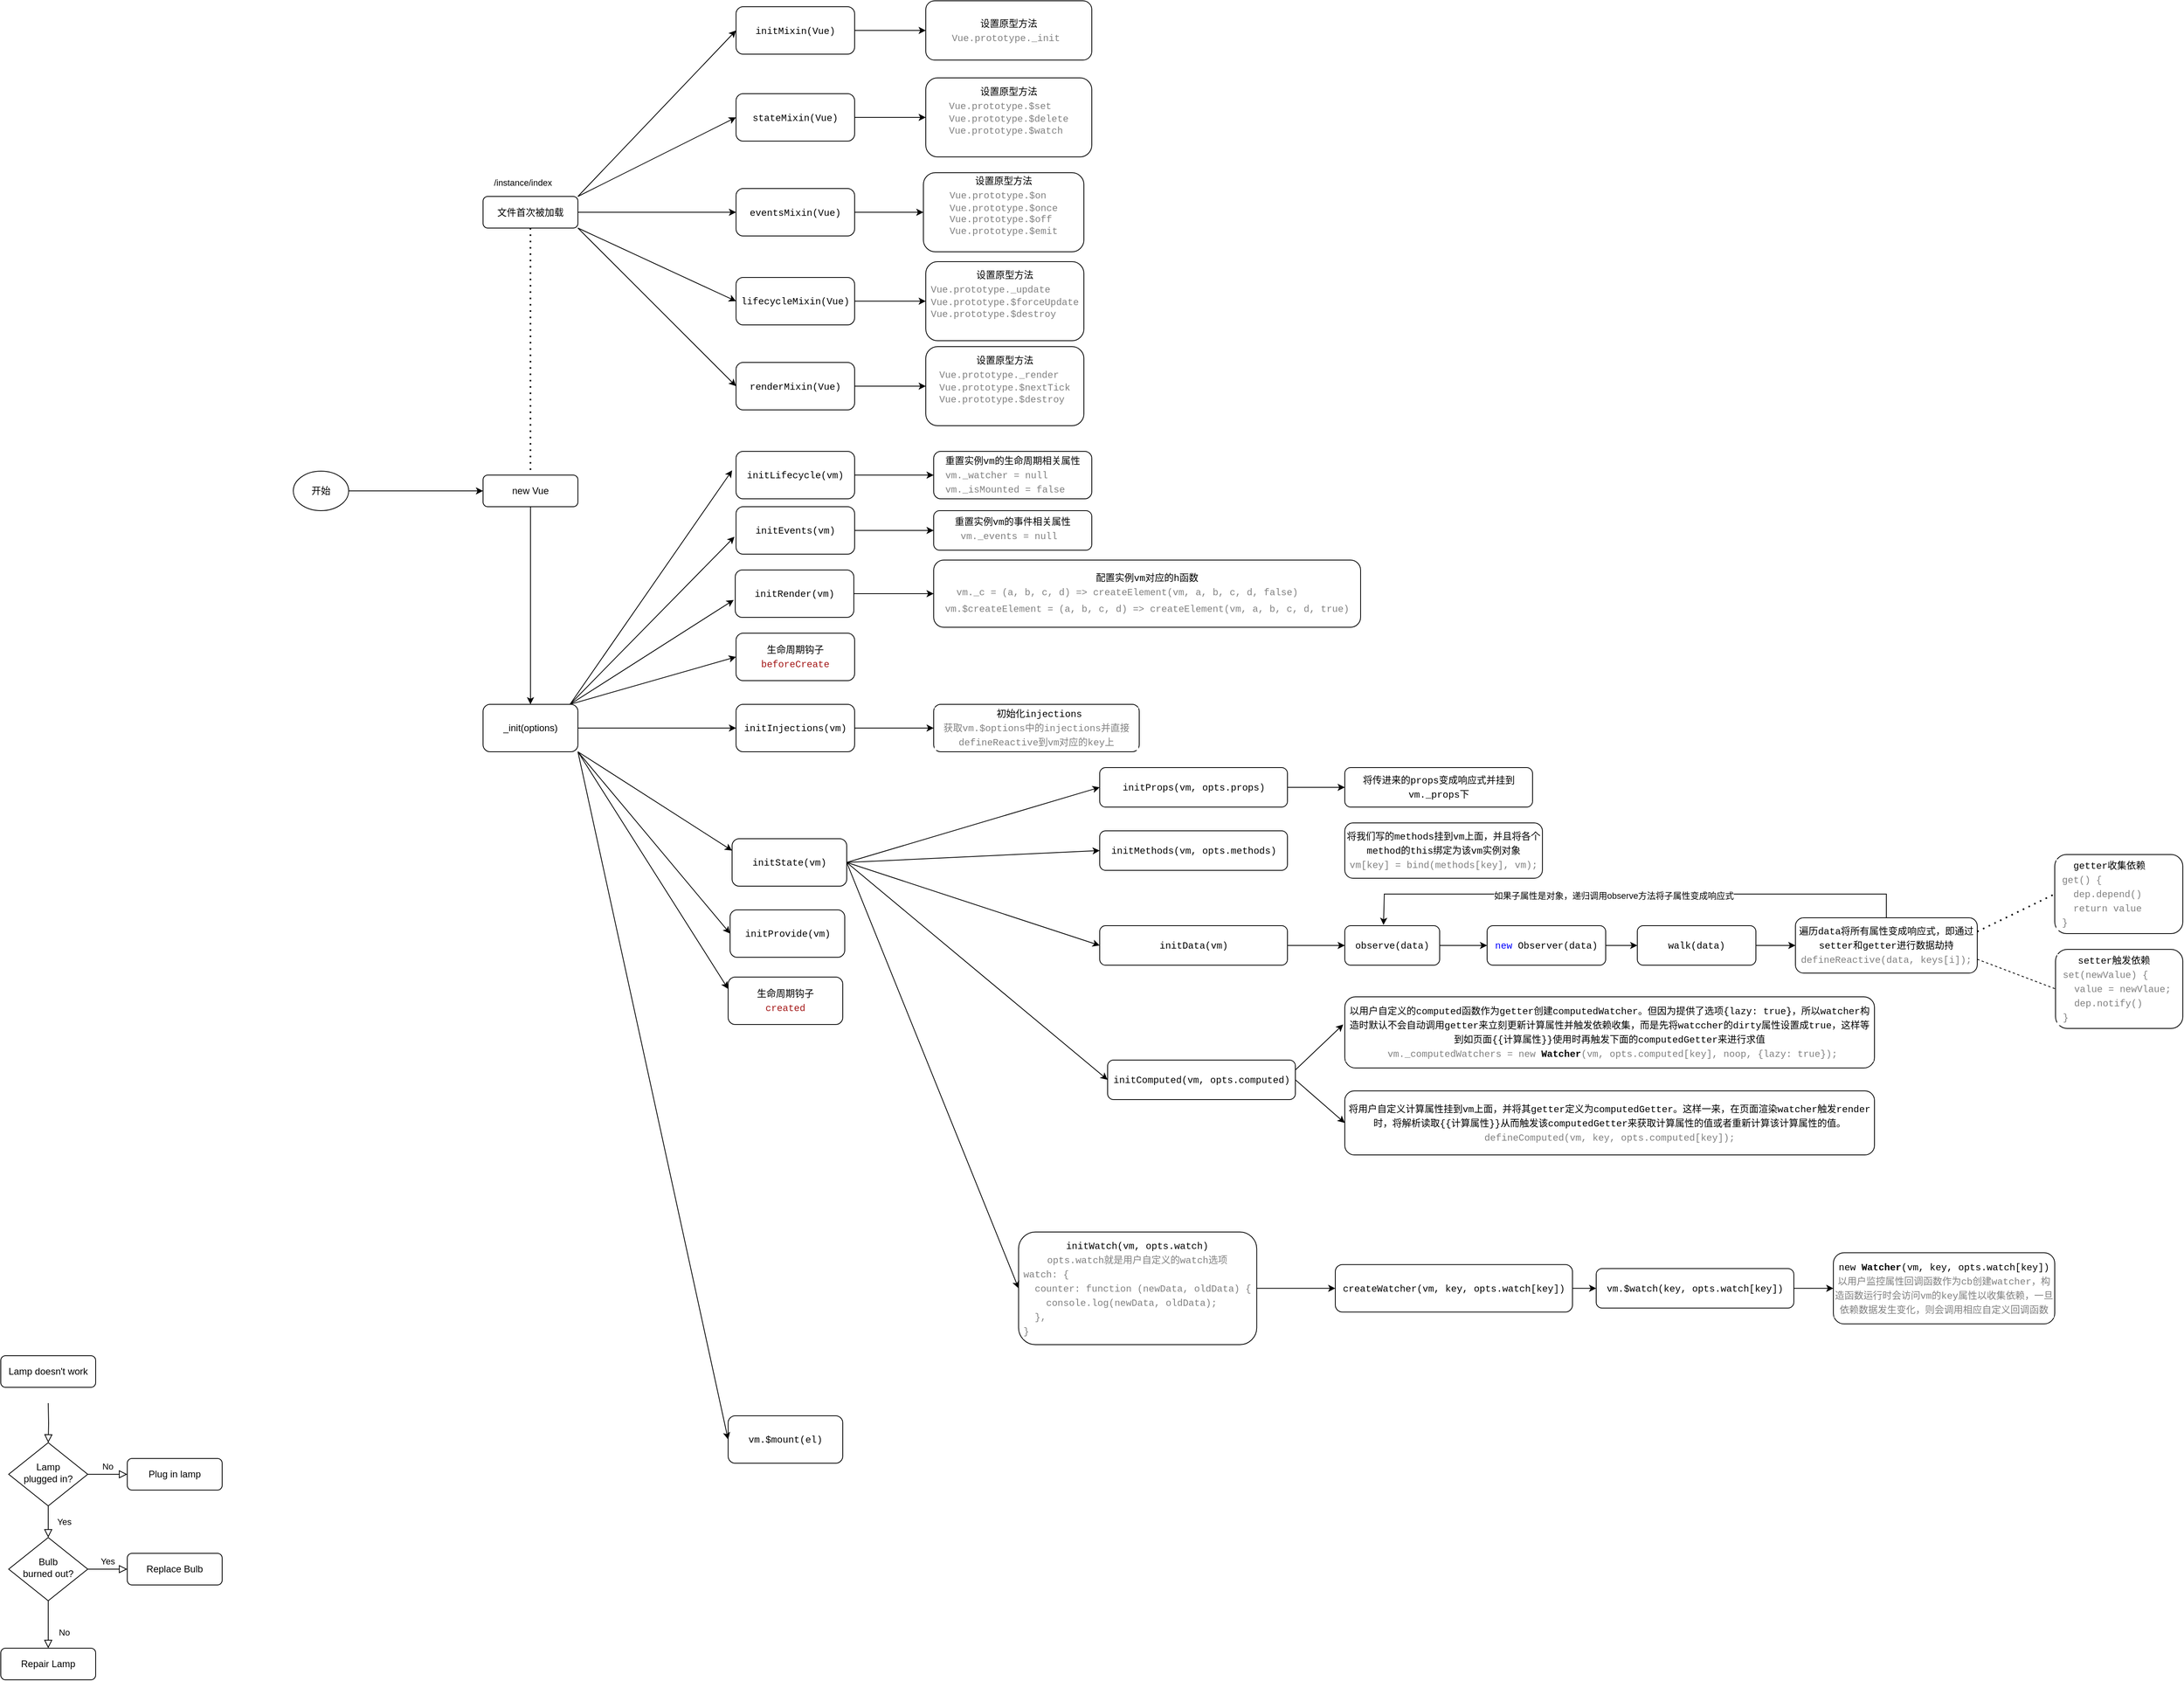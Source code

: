 <mxfile version="20.4.1" type="github">
  <diagram id="C5RBs43oDa-KdzZeNtuy" name="Page-1">
    <mxGraphModel dx="2253" dy="1970" grid="1" gridSize="10" guides="1" tooltips="1" connect="1" arrows="1" fold="1" page="1" pageScale="1" pageWidth="827" pageHeight="1169" math="0" shadow="0">
      <root>
        <mxCell id="WIyWlLk6GJQsqaUBKTNV-0" />
        <mxCell id="WIyWlLk6GJQsqaUBKTNV-1" parent="WIyWlLk6GJQsqaUBKTNV-0" />
        <mxCell id="WIyWlLk6GJQsqaUBKTNV-2" value="" style="rounded=0;html=1;jettySize=auto;orthogonalLoop=1;fontSize=11;endArrow=block;endFill=0;endSize=8;strokeWidth=1;shadow=0;labelBackgroundColor=none;edgeStyle=orthogonalEdgeStyle;" parent="WIyWlLk6GJQsqaUBKTNV-1" target="WIyWlLk6GJQsqaUBKTNV-6" edge="1">
          <mxGeometry relative="1" as="geometry">
            <mxPoint x="-460" y="1404" as="sourcePoint" />
          </mxGeometry>
        </mxCell>
        <mxCell id="WIyWlLk6GJQsqaUBKTNV-3" value="Lamp doesn&#39;t work" style="rounded=1;whiteSpace=wrap;html=1;fontSize=12;glass=0;strokeWidth=1;shadow=0;" parent="WIyWlLk6GJQsqaUBKTNV-1" vertex="1">
          <mxGeometry x="-520" y="1344" width="120" height="40" as="geometry" />
        </mxCell>
        <mxCell id="WIyWlLk6GJQsqaUBKTNV-4" value="Yes" style="rounded=0;html=1;jettySize=auto;orthogonalLoop=1;fontSize=11;endArrow=block;endFill=0;endSize=8;strokeWidth=1;shadow=0;labelBackgroundColor=none;edgeStyle=orthogonalEdgeStyle;" parent="WIyWlLk6GJQsqaUBKTNV-1" source="WIyWlLk6GJQsqaUBKTNV-6" target="WIyWlLk6GJQsqaUBKTNV-10" edge="1">
          <mxGeometry y="20" relative="1" as="geometry">
            <mxPoint as="offset" />
            <Array as="points">
              <mxPoint x="-460" y="1554" />
              <mxPoint x="-460" y="1554" />
            </Array>
          </mxGeometry>
        </mxCell>
        <mxCell id="WIyWlLk6GJQsqaUBKTNV-5" value="No" style="edgeStyle=orthogonalEdgeStyle;rounded=0;html=1;jettySize=auto;orthogonalLoop=1;fontSize=11;endArrow=block;endFill=0;endSize=8;strokeWidth=1;shadow=0;labelBackgroundColor=none;" parent="WIyWlLk6GJQsqaUBKTNV-1" source="WIyWlLk6GJQsqaUBKTNV-6" target="WIyWlLk6GJQsqaUBKTNV-7" edge="1">
          <mxGeometry y="10" relative="1" as="geometry">
            <mxPoint as="offset" />
          </mxGeometry>
        </mxCell>
        <mxCell id="WIyWlLk6GJQsqaUBKTNV-6" value="Lamp&lt;br&gt;plugged in?" style="rhombus;whiteSpace=wrap;html=1;shadow=0;fontFamily=Helvetica;fontSize=12;align=center;strokeWidth=1;spacing=6;spacingTop=-4;" parent="WIyWlLk6GJQsqaUBKTNV-1" vertex="1">
          <mxGeometry x="-510" y="1454" width="100" height="80" as="geometry" />
        </mxCell>
        <mxCell id="WIyWlLk6GJQsqaUBKTNV-7" value="Plug in lamp" style="rounded=1;whiteSpace=wrap;html=1;fontSize=12;glass=0;strokeWidth=1;shadow=0;" parent="WIyWlLk6GJQsqaUBKTNV-1" vertex="1">
          <mxGeometry x="-360" y="1474" width="120" height="40" as="geometry" />
        </mxCell>
        <mxCell id="WIyWlLk6GJQsqaUBKTNV-8" value="No" style="rounded=0;html=1;jettySize=auto;orthogonalLoop=1;fontSize=11;endArrow=block;endFill=0;endSize=8;strokeWidth=1;shadow=0;labelBackgroundColor=none;edgeStyle=orthogonalEdgeStyle;" parent="WIyWlLk6GJQsqaUBKTNV-1" source="WIyWlLk6GJQsqaUBKTNV-10" target="WIyWlLk6GJQsqaUBKTNV-11" edge="1">
          <mxGeometry x="0.333" y="20" relative="1" as="geometry">
            <mxPoint as="offset" />
          </mxGeometry>
        </mxCell>
        <mxCell id="WIyWlLk6GJQsqaUBKTNV-9" value="Yes" style="edgeStyle=orthogonalEdgeStyle;rounded=0;html=1;jettySize=auto;orthogonalLoop=1;fontSize=11;endArrow=block;endFill=0;endSize=8;strokeWidth=1;shadow=0;labelBackgroundColor=none;" parent="WIyWlLk6GJQsqaUBKTNV-1" source="WIyWlLk6GJQsqaUBKTNV-10" target="WIyWlLk6GJQsqaUBKTNV-12" edge="1">
          <mxGeometry y="10" relative="1" as="geometry">
            <mxPoint as="offset" />
          </mxGeometry>
        </mxCell>
        <mxCell id="WIyWlLk6GJQsqaUBKTNV-10" value="Bulb&lt;br&gt;burned out?" style="rhombus;whiteSpace=wrap;html=1;shadow=0;fontFamily=Helvetica;fontSize=12;align=center;strokeWidth=1;spacing=6;spacingTop=-4;" parent="WIyWlLk6GJQsqaUBKTNV-1" vertex="1">
          <mxGeometry x="-510" y="1574" width="100" height="80" as="geometry" />
        </mxCell>
        <mxCell id="WIyWlLk6GJQsqaUBKTNV-11" value="Repair Lamp" style="rounded=1;whiteSpace=wrap;html=1;fontSize=12;glass=0;strokeWidth=1;shadow=0;" parent="WIyWlLk6GJQsqaUBKTNV-1" vertex="1">
          <mxGeometry x="-520" y="1714" width="120" height="40" as="geometry" />
        </mxCell>
        <mxCell id="WIyWlLk6GJQsqaUBKTNV-12" value="Replace Bulb" style="rounded=1;whiteSpace=wrap;html=1;fontSize=12;glass=0;strokeWidth=1;shadow=0;" parent="WIyWlLk6GJQsqaUBKTNV-1" vertex="1">
          <mxGeometry x="-360" y="1594" width="120" height="40" as="geometry" />
        </mxCell>
        <mxCell id="BRy57ZXzOiXBV_z8K8NF-5" style="edgeStyle=orthogonalEdgeStyle;rounded=0;orthogonalLoop=1;jettySize=auto;html=1;" parent="WIyWlLk6GJQsqaUBKTNV-1" source="BRy57ZXzOiXBV_z8K8NF-0" target="BRy57ZXzOiXBV_z8K8NF-2" edge="1">
          <mxGeometry relative="1" as="geometry" />
        </mxCell>
        <mxCell id="BRy57ZXzOiXBV_z8K8NF-8" value="&lt;span style=&quot;color: rgb(0, 0, 204);&quot;&gt;/instance/index.js&lt;/span&gt;" style="edgeLabel;html=1;align=center;verticalAlign=middle;resizable=0;points=[];" parent="BRy57ZXzOiXBV_z8K8NF-5" vertex="1" connectable="0">
          <mxGeometry x="-0.214" y="-2" relative="1" as="geometry">
            <mxPoint x="2" y="-115" as="offset" />
          </mxGeometry>
        </mxCell>
        <mxCell id="BRy57ZXzOiXBV_z8K8NF-33" value="&lt;span style=&quot;color: rgb(0, 0, 204);&quot;&gt;/instance/index.js&lt;/span&gt;" style="edgeLabel;html=1;align=center;verticalAlign=middle;resizable=0;points=[];" parent="BRy57ZXzOiXBV_z8K8NF-5" vertex="1" connectable="0">
          <mxGeometry x="-0.214" y="-2" relative="1" as="geometry">
            <mxPoint x="2" y="-465" as="offset" />
          </mxGeometry>
        </mxCell>
        <mxCell id="BRy57ZXzOiXBV_z8K8NF-0" value="new Vue" style="rounded=1;whiteSpace=wrap;html=1;fontSize=12;glass=0;strokeWidth=1;shadow=0;" parent="WIyWlLk6GJQsqaUBKTNV-1" vertex="1">
          <mxGeometry x="90" y="230" width="120" height="40" as="geometry" />
        </mxCell>
        <mxCell id="BRy57ZXzOiXBV_z8K8NF-44" style="edgeStyle=orthogonalEdgeStyle;rounded=0;orthogonalLoop=1;jettySize=auto;html=1;entryX=0;entryY=0.5;entryDx=0;entryDy=0;fontColor=#009900;" parent="WIyWlLk6GJQsqaUBKTNV-1" source="BRy57ZXzOiXBV_z8K8NF-2" target="BRy57ZXzOiXBV_z8K8NF-35" edge="1">
          <mxGeometry relative="1" as="geometry" />
        </mxCell>
        <mxCell id="BRy57ZXzOiXBV_z8K8NF-2" value="_init(options)" style="rounded=1;whiteSpace=wrap;html=1;" parent="WIyWlLk6GJQsqaUBKTNV-1" vertex="1">
          <mxGeometry x="90" y="520" width="120" height="60" as="geometry" />
        </mxCell>
        <mxCell id="BRy57ZXzOiXBV_z8K8NF-3" value="&lt;div style=&quot;background-color: rgb(255, 255, 255); font-family: Menlo, Monaco, &amp;quot;Courier New&amp;quot;, monospace; line-height: 18px;&quot;&gt;initState(vm)&lt;/div&gt;" style="rounded=1;whiteSpace=wrap;html=1;" parent="WIyWlLk6GJQsqaUBKTNV-1" vertex="1">
          <mxGeometry x="405" y="690" width="145" height="60" as="geometry" />
        </mxCell>
        <mxCell id="BRy57ZXzOiXBV_z8K8NF-11" style="edgeStyle=orthogonalEdgeStyle;rounded=0;orthogonalLoop=1;jettySize=auto;html=1;entryX=0;entryY=0.5;entryDx=0;entryDy=0;fontColor=#000000;" parent="WIyWlLk6GJQsqaUBKTNV-1" source="BRy57ZXzOiXBV_z8K8NF-9" target="BRy57ZXzOiXBV_z8K8NF-0" edge="1">
          <mxGeometry relative="1" as="geometry" />
        </mxCell>
        <mxCell id="BRy57ZXzOiXBV_z8K8NF-9" value="&lt;font color=&quot;#000000&quot;&gt;开始&lt;/font&gt;" style="ellipse;whiteSpace=wrap;html=1;fontColor=#009900;" parent="WIyWlLk6GJQsqaUBKTNV-1" vertex="1">
          <mxGeometry x="-150" y="225" width="70" height="50" as="geometry" />
        </mxCell>
        <mxCell id="BRy57ZXzOiXBV_z8K8NF-30" style="edgeStyle=orthogonalEdgeStyle;rounded=0;orthogonalLoop=1;jettySize=auto;html=1;entryX=0;entryY=0.5;entryDx=0;entryDy=0;fontColor=#000000;" parent="WIyWlLk6GJQsqaUBKTNV-1" source="BRy57ZXzOiXBV_z8K8NF-10" target="BRy57ZXzOiXBV_z8K8NF-15" edge="1">
          <mxGeometry relative="1" as="geometry" />
        </mxCell>
        <mxCell id="BRy57ZXzOiXBV_z8K8NF-10" value="文件首次被加载" style="rounded=1;whiteSpace=wrap;html=1;fontSize=12;glass=0;strokeWidth=1;shadow=0;" parent="WIyWlLk6GJQsqaUBKTNV-1" vertex="1">
          <mxGeometry x="90" y="-122.5" width="120" height="40" as="geometry" />
        </mxCell>
        <mxCell id="BRy57ZXzOiXBV_z8K8NF-12" value="" style="endArrow=none;dashed=1;html=1;dashPattern=1 3;strokeWidth=2;rounded=0;fontColor=#000000;exitX=0.5;exitY=1;exitDx=0;exitDy=0;entryX=0.5;entryY=0;entryDx=0;entryDy=0;" parent="WIyWlLk6GJQsqaUBKTNV-1" source="BRy57ZXzOiXBV_z8K8NF-10" target="BRy57ZXzOiXBV_z8K8NF-0" edge="1">
          <mxGeometry width="50" height="50" relative="1" as="geometry">
            <mxPoint x="40" y="290" as="sourcePoint" />
            <mxPoint x="90" y="240" as="targetPoint" />
          </mxGeometry>
        </mxCell>
        <mxCell id="QtsyUdyrllRx52qRrB19-8" value="/instance/index" style="edgeLabel;html=1;align=center;verticalAlign=middle;resizable=0;points=[];" parent="BRy57ZXzOiXBV_z8K8NF-12" vertex="1" connectable="0">
          <mxGeometry x="-0.184" y="3" relative="1" as="geometry">
            <mxPoint x="-13" y="-185" as="offset" />
          </mxGeometry>
        </mxCell>
        <mxCell id="BRy57ZXzOiXBV_z8K8NF-19" value="" style="edgeStyle=orthogonalEdgeStyle;rounded=0;orthogonalLoop=1;jettySize=auto;html=1;fontColor=#000000;" parent="WIyWlLk6GJQsqaUBKTNV-1" source="BRy57ZXzOiXBV_z8K8NF-13" target="BRy57ZXzOiXBV_z8K8NF-18" edge="1">
          <mxGeometry relative="1" as="geometry" />
        </mxCell>
        <mxCell id="BRy57ZXzOiXBV_z8K8NF-13" value="&lt;div style=&quot;background-color: rgb(255, 255, 255); font-family: Menlo, Monaco, &amp;quot;Courier New&amp;quot;, monospace; line-height: 18px;&quot;&gt;initMixin(Vue)&lt;/div&gt;" style="rounded=1;whiteSpace=wrap;html=1;" parent="WIyWlLk6GJQsqaUBKTNV-1" vertex="1">
          <mxGeometry x="410" y="-362.5" width="150" height="60" as="geometry" />
        </mxCell>
        <mxCell id="BRy57ZXzOiXBV_z8K8NF-24" value="" style="edgeStyle=orthogonalEdgeStyle;rounded=0;orthogonalLoop=1;jettySize=auto;html=1;fontColor=#000000;" parent="WIyWlLk6GJQsqaUBKTNV-1" source="BRy57ZXzOiXBV_z8K8NF-14" target="BRy57ZXzOiXBV_z8K8NF-20" edge="1">
          <mxGeometry relative="1" as="geometry" />
        </mxCell>
        <mxCell id="BRy57ZXzOiXBV_z8K8NF-14" value="&lt;div style=&quot;background-color: rgb(255, 255, 255); font-family: Menlo, Monaco, &amp;quot;Courier New&amp;quot;, monospace; line-height: 18px;&quot;&gt;&lt;div style=&quot;line-height: 18px;&quot;&gt;stateMixin(Vue)&lt;/div&gt;&lt;/div&gt;" style="rounded=1;whiteSpace=wrap;html=1;" parent="WIyWlLk6GJQsqaUBKTNV-1" vertex="1">
          <mxGeometry x="410" y="-252.5" width="150" height="60" as="geometry" />
        </mxCell>
        <mxCell id="BRy57ZXzOiXBV_z8K8NF-25" value="" style="edgeStyle=orthogonalEdgeStyle;rounded=0;orthogonalLoop=1;jettySize=auto;html=1;fontColor=#000000;" parent="WIyWlLk6GJQsqaUBKTNV-1" source="BRy57ZXzOiXBV_z8K8NF-15" target="BRy57ZXzOiXBV_z8K8NF-21" edge="1">
          <mxGeometry relative="1" as="geometry" />
        </mxCell>
        <mxCell id="BRy57ZXzOiXBV_z8K8NF-15" value="&lt;div style=&quot;background-color: rgb(255, 255, 255); font-family: Menlo, Monaco, &amp;quot;Courier New&amp;quot;, monospace; line-height: 18px;&quot;&gt;&lt;div style=&quot;line-height: 18px;&quot;&gt;&lt;div style=&quot;line-height: 18px;&quot;&gt;eventsMixin(Vue)&lt;/div&gt;&lt;/div&gt;&lt;/div&gt;" style="rounded=1;whiteSpace=wrap;html=1;" parent="WIyWlLk6GJQsqaUBKTNV-1" vertex="1">
          <mxGeometry x="410" y="-132.5" width="150" height="60" as="geometry" />
        </mxCell>
        <mxCell id="BRy57ZXzOiXBV_z8K8NF-26" value="" style="edgeStyle=orthogonalEdgeStyle;rounded=0;orthogonalLoop=1;jettySize=auto;html=1;fontColor=#000000;" parent="WIyWlLk6GJQsqaUBKTNV-1" source="BRy57ZXzOiXBV_z8K8NF-16" target="BRy57ZXzOiXBV_z8K8NF-22" edge="1">
          <mxGeometry relative="1" as="geometry" />
        </mxCell>
        <mxCell id="BRy57ZXzOiXBV_z8K8NF-16" value="&lt;div style=&quot;background-color: rgb(255, 255, 255); font-family: Menlo, Monaco, &amp;quot;Courier New&amp;quot;, monospace; line-height: 18px;&quot;&gt;&lt;div style=&quot;line-height: 18px;&quot;&gt;&lt;div style=&quot;line-height: 18px;&quot;&gt;&lt;div style=&quot;line-height: 18px;&quot;&gt;lifecycleMixin(Vue)&lt;/div&gt;&lt;/div&gt;&lt;/div&gt;&lt;/div&gt;" style="rounded=1;whiteSpace=wrap;html=1;" parent="WIyWlLk6GJQsqaUBKTNV-1" vertex="1">
          <mxGeometry x="410" y="-20" width="150" height="60" as="geometry" />
        </mxCell>
        <mxCell id="BRy57ZXzOiXBV_z8K8NF-27" value="" style="edgeStyle=orthogonalEdgeStyle;rounded=0;orthogonalLoop=1;jettySize=auto;html=1;fontColor=#000000;" parent="WIyWlLk6GJQsqaUBKTNV-1" source="BRy57ZXzOiXBV_z8K8NF-17" target="BRy57ZXzOiXBV_z8K8NF-23" edge="1">
          <mxGeometry relative="1" as="geometry" />
        </mxCell>
        <mxCell id="BRy57ZXzOiXBV_z8K8NF-17" value="&lt;div style=&quot;background-color: rgb(255, 255, 255); font-family: Menlo, Monaco, &amp;quot;Courier New&amp;quot;, monospace; line-height: 18px;&quot;&gt;&lt;div style=&quot;line-height: 18px;&quot;&gt;&lt;div style=&quot;line-height: 18px;&quot;&gt;&lt;div style=&quot;line-height: 18px;&quot;&gt;&lt;div style=&quot;line-height: 18px;&quot;&gt;renderMixin(Vue)&lt;/div&gt;&lt;/div&gt;&lt;/div&gt;&lt;/div&gt;&lt;/div&gt;" style="rounded=1;whiteSpace=wrap;html=1;" parent="WIyWlLk6GJQsqaUBKTNV-1" vertex="1">
          <mxGeometry x="410" y="87.5" width="150" height="60" as="geometry" />
        </mxCell>
        <mxCell id="BRy57ZXzOiXBV_z8K8NF-18" value="&lt;div style=&quot;background-color: rgb(255, 255, 255); font-family: Menlo, Monaco, &amp;quot;Courier New&amp;quot;, monospace; line-height: 18px;&quot;&gt;&lt;span style=&quot;&quot;&gt;设置原型方法&lt;/span&gt;&lt;/div&gt;&lt;div style=&quot;background-color: rgb(255, 255, 255); font-family: Menlo, Monaco, &amp;quot;Courier New&amp;quot;, monospace; line-height: 18px;&quot;&gt;&lt;span style=&quot;&quot;&gt;&lt;font color=&quot;#808080&quot;&gt;Vue.prototype._init&amp;nbsp;&lt;/font&gt;&lt;/span&gt;&lt;span style=&quot;&quot;&gt;&lt;/span&gt;&lt;/div&gt;" style="rounded=1;whiteSpace=wrap;html=1;" parent="WIyWlLk6GJQsqaUBKTNV-1" vertex="1">
          <mxGeometry x="650" y="-370" width="210" height="75" as="geometry" />
        </mxCell>
        <mxCell id="BRy57ZXzOiXBV_z8K8NF-20" value="&lt;div style=&quot;background-color: rgb(255, 255, 255); font-family: Menlo, Monaco, &amp;quot;Courier New&amp;quot;, monospace; line-height: 18px;&quot;&gt;&lt;span style=&quot;&quot;&gt;设置原型方法&lt;/span&gt;&lt;/div&gt;&lt;div style=&quot;text-align: left; background-color: rgb(255, 255, 255); font-family: Menlo, Monaco, &amp;quot;Courier New&amp;quot;, monospace; line-height: 18px;&quot;&gt;&lt;span style=&quot;&quot;&gt;&lt;font color=&quot;#808080&quot;&gt;Vue.prototype.$set&lt;/font&gt;&lt;/span&gt;&lt;/div&gt;&lt;font color=&quot;#808080&quot;&gt;&lt;span style=&quot;font-family: Menlo, Monaco, &amp;quot;Courier New&amp;quot;, monospace; background-color: rgb(255, 255, 255);&quot;&gt;&lt;div style=&quot;text-align: left;&quot;&gt;Vue.prototype.$delete&lt;/div&gt;&lt;/span&gt;&lt;span style=&quot;font-family: Menlo, Monaco, &amp;quot;Courier New&amp;quot;, monospace; background-color: rgb(255, 255, 255);&quot;&gt;&lt;div style=&quot;text-align: left;&quot;&gt;Vue.prototype.$watch&lt;/div&gt;&lt;/span&gt;&lt;/font&gt;&lt;div style=&quot;background-color: rgb(255, 255, 255); font-family: Menlo, Monaco, &amp;quot;Courier New&amp;quot;, monospace; line-height: 18px;&quot;&gt;&lt;span style=&quot;&quot;&gt;&amp;nbsp;&lt;/span&gt;&lt;span style=&quot;&quot;&gt;&lt;/span&gt;&lt;/div&gt;" style="rounded=1;whiteSpace=wrap;html=1;" parent="WIyWlLk6GJQsqaUBKTNV-1" vertex="1">
          <mxGeometry x="650" y="-272.5" width="210" height="100" as="geometry" />
        </mxCell>
        <mxCell id="BRy57ZXzOiXBV_z8K8NF-21" value="&lt;div style=&quot;background-color: rgb(255, 255, 255); font-family: Menlo, Monaco, &amp;quot;Courier New&amp;quot;, monospace; line-height: 18px;&quot;&gt;&lt;span style=&quot;&quot;&gt;设置原型方法&lt;/span&gt;&lt;/div&gt;&lt;div style=&quot;text-align: left; background-color: rgb(255, 255, 255); font-family: Menlo, Monaco, &amp;quot;Courier New&amp;quot;, monospace; line-height: 18px;&quot;&gt;&lt;span style=&quot;&quot;&gt;&lt;font color=&quot;#808080&quot;&gt;Vue.prototype.$on&lt;/font&gt;&lt;/span&gt;&lt;/div&gt;&lt;span style=&quot;font-family: Menlo, Monaco, &amp;quot;Courier New&amp;quot;, monospace; background-color: rgb(255, 255, 255);&quot;&gt;&lt;div style=&quot;text-align: left;&quot;&gt;&lt;font color=&quot;#808080&quot;&gt;Vue.prototype.$once&lt;/font&gt;&lt;/div&gt;&lt;/span&gt;&lt;span style=&quot;font-family: Menlo, Monaco, &amp;quot;Courier New&amp;quot;, monospace; background-color: rgb(255, 255, 255);&quot;&gt;&lt;div style=&quot;text-align: left;&quot;&gt;&lt;font color=&quot;#808080&quot;&gt;Vue.prototype.$off&lt;/font&gt;&lt;/div&gt;&lt;div style=&quot;text-align: left;&quot;&gt;&lt;span style=&quot;text-align: center;&quot;&gt;&lt;font color=&quot;#808080&quot;&gt;Vue.prototype.$emit&lt;/font&gt;&lt;/span&gt;&lt;br&gt;&lt;/div&gt;&lt;/span&gt;&lt;div style=&quot;background-color: rgb(255, 255, 255); font-family: Menlo, Monaco, &amp;quot;Courier New&amp;quot;, monospace; line-height: 18px;&quot;&gt;&lt;span style=&quot;&quot;&gt;&amp;nbsp;&lt;/span&gt;&lt;span style=&quot;&quot;&gt;&lt;/span&gt;&lt;/div&gt;" style="rounded=1;whiteSpace=wrap;html=1;" parent="WIyWlLk6GJQsqaUBKTNV-1" vertex="1">
          <mxGeometry x="647" y="-152.5" width="203" height="100" as="geometry" />
        </mxCell>
        <mxCell id="BRy57ZXzOiXBV_z8K8NF-22" value="&lt;div style=&quot;background-color: rgb(255, 255, 255); font-family: Menlo, Monaco, &amp;quot;Courier New&amp;quot;, monospace; line-height: 18px;&quot;&gt;&lt;span style=&quot;&quot;&gt;设置原型方法&lt;/span&gt;&lt;/div&gt;&lt;div style=&quot;text-align: left; background-color: rgb(255, 255, 255); font-family: Menlo, Monaco, &amp;quot;Courier New&amp;quot;, monospace; line-height: 18px;&quot;&gt;&lt;span style=&quot;&quot;&gt;&lt;font color=&quot;#808080&quot;&gt;Vue.prototype._update&lt;/font&gt;&lt;/span&gt;&lt;/div&gt;&lt;font color=&quot;#808080&quot;&gt;&lt;span style=&quot;font-family: Menlo, Monaco, &amp;quot;Courier New&amp;quot;, monospace; background-color: rgb(255, 255, 255);&quot;&gt;&lt;div style=&quot;text-align: left;&quot;&gt;Vue.prototype.$&lt;span style=&quot;text-align: center;&quot;&gt;forceUpdate&lt;/span&gt;&lt;/div&gt;&lt;/span&gt;&lt;span style=&quot;font-family: Menlo, Monaco, &amp;quot;Courier New&amp;quot;, monospace; background-color: rgb(255, 255, 255);&quot;&gt;&lt;div style=&quot;text-align: left;&quot;&gt;Vue.prototype.$&lt;span style=&quot;text-align: center;&quot;&gt;destroy&lt;/span&gt;&lt;/div&gt;&lt;/span&gt;&lt;/font&gt;&lt;div style=&quot;background-color: rgb(255, 255, 255); font-family: Menlo, Monaco, &amp;quot;Courier New&amp;quot;, monospace; line-height: 18px;&quot;&gt;&lt;span style=&quot;&quot;&gt;&amp;nbsp;&lt;/span&gt;&lt;span style=&quot;&quot;&gt;&lt;/span&gt;&lt;/div&gt;" style="rounded=1;whiteSpace=wrap;html=1;" parent="WIyWlLk6GJQsqaUBKTNV-1" vertex="1">
          <mxGeometry x="650" y="-40" width="200" height="100" as="geometry" />
        </mxCell>
        <mxCell id="BRy57ZXzOiXBV_z8K8NF-23" value="&lt;div style=&quot;background-color: rgb(255, 255, 255); font-family: Menlo, Monaco, &amp;quot;Courier New&amp;quot;, monospace; line-height: 18px;&quot;&gt;&lt;span style=&quot;&quot;&gt;设置原型方法&lt;/span&gt;&lt;/div&gt;&lt;div style=&quot;text-align: left; background-color: rgb(255, 255, 255); font-family: Menlo, Monaco, &amp;quot;Courier New&amp;quot;, monospace; line-height: 18px;&quot;&gt;&lt;font color=&quot;#808080&quot;&gt;Vue.prototype.&lt;span style=&quot;text-align: center;&quot;&gt;_render&lt;/span&gt;&lt;/font&gt;&lt;/div&gt;&lt;font color=&quot;#808080&quot;&gt;&lt;span style=&quot;font-family: Menlo, Monaco, &amp;quot;Courier New&amp;quot;, monospace; background-color: rgb(255, 255, 255);&quot;&gt;&lt;div style=&quot;text-align: left;&quot;&gt;Vue.prototype.$&lt;span style=&quot;text-align: center;&quot;&gt;nextTick&lt;/span&gt;&lt;/div&gt;&lt;/span&gt;&lt;span style=&quot;font-family: Menlo, Monaco, &amp;quot;Courier New&amp;quot;, monospace; background-color: rgb(255, 255, 255);&quot;&gt;&lt;div style=&quot;text-align: left;&quot;&gt;Vue.prototype.$&lt;span style=&quot;text-align: center;&quot;&gt;destroy&lt;/span&gt;&lt;/div&gt;&lt;/span&gt;&lt;/font&gt;&lt;div style=&quot;background-color: rgb(255, 255, 255); font-family: Menlo, Monaco, &amp;quot;Courier New&amp;quot;, monospace; line-height: 18px;&quot;&gt;&lt;span style=&quot;&quot;&gt;&amp;nbsp;&lt;/span&gt;&lt;span style=&quot;&quot;&gt;&lt;/span&gt;&lt;/div&gt;" style="rounded=1;whiteSpace=wrap;html=1;" parent="WIyWlLk6GJQsqaUBKTNV-1" vertex="1">
          <mxGeometry x="650" y="67.5" width="200" height="100" as="geometry" />
        </mxCell>
        <mxCell id="BRy57ZXzOiXBV_z8K8NF-60" value="" style="edgeStyle=orthogonalEdgeStyle;rounded=0;orthogonalLoop=1;jettySize=auto;html=1;fontColor=#808080;" parent="WIyWlLk6GJQsqaUBKTNV-1" source="BRy57ZXzOiXBV_z8K8NF-34" target="BRy57ZXzOiXBV_z8K8NF-46" edge="1">
          <mxGeometry relative="1" as="geometry" />
        </mxCell>
        <mxCell id="BRy57ZXzOiXBV_z8K8NF-34" value="&lt;span style=&quot;background-color: rgb(255, 255, 255); font-family: Menlo, Monaco, &amp;quot;Courier New&amp;quot;, monospace;&quot;&gt;initLifecycle(vm)&lt;/span&gt;" style="rounded=1;whiteSpace=wrap;html=1;" parent="WIyWlLk6GJQsqaUBKTNV-1" vertex="1">
          <mxGeometry x="410" y="200" width="150" height="60" as="geometry" />
        </mxCell>
        <mxCell id="BRy57ZXzOiXBV_z8K8NF-64" style="edgeStyle=orthogonalEdgeStyle;rounded=0;orthogonalLoop=1;jettySize=auto;html=1;fontColor=#808080;" parent="WIyWlLk6GJQsqaUBKTNV-1" source="BRy57ZXzOiXBV_z8K8NF-35" target="BRy57ZXzOiXBV_z8K8NF-50" edge="1">
          <mxGeometry relative="1" as="geometry" />
        </mxCell>
        <mxCell id="BRy57ZXzOiXBV_z8K8NF-35" value="&lt;div style=&quot;background-color: rgb(255, 255, 255); font-family: Menlo, Monaco, &amp;quot;Courier New&amp;quot;, monospace; line-height: 18px;&quot;&gt;&lt;div style=&quot;line-height: 18px;&quot;&gt;initInjections(vm) &lt;/div&gt;&lt;/div&gt;" style="rounded=1;whiteSpace=wrap;html=1;" parent="WIyWlLk6GJQsqaUBKTNV-1" vertex="1">
          <mxGeometry x="410" y="520" width="150" height="60" as="geometry" />
        </mxCell>
        <mxCell id="BRy57ZXzOiXBV_z8K8NF-36" value="&lt;div style=&quot;background-color: rgb(255, 255, 255); font-family: Menlo, Monaco, &amp;quot;Courier New&amp;quot;, monospace; line-height: 18px;&quot;&gt;&lt;div style=&quot;line-height: 18px;&quot;&gt;&lt;div style=&quot;line-height: 18px;&quot;&gt;生命周期钩子&lt;/div&gt;&lt;div style=&quot;line-height: 18px;&quot;&gt;&lt;span style=&quot;color: #a31515;&quot;&gt;beforeCreate&lt;/span&gt;&lt;/div&gt;&lt;/div&gt;&lt;/div&gt;" style="rounded=1;whiteSpace=wrap;html=1;" parent="WIyWlLk6GJQsqaUBKTNV-1" vertex="1">
          <mxGeometry x="410" y="430" width="150" height="60" as="geometry" />
        </mxCell>
        <mxCell id="BRy57ZXzOiXBV_z8K8NF-62" style="edgeStyle=orthogonalEdgeStyle;rounded=0;orthogonalLoop=1;jettySize=auto;html=1;entryX=0;entryY=0.5;entryDx=0;entryDy=0;fontColor=#808080;" parent="WIyWlLk6GJQsqaUBKTNV-1" source="BRy57ZXzOiXBV_z8K8NF-37" target="BRy57ZXzOiXBV_z8K8NF-47" edge="1">
          <mxGeometry relative="1" as="geometry" />
        </mxCell>
        <mxCell id="BRy57ZXzOiXBV_z8K8NF-37" value="&lt;div style=&quot;background-color: rgb(255, 255, 255); font-family: Menlo, Monaco, &amp;quot;Courier New&amp;quot;, monospace; line-height: 18px;&quot;&gt;initEvents(vm)&lt;/div&gt;" style="rounded=1;whiteSpace=wrap;html=1;" parent="WIyWlLk6GJQsqaUBKTNV-1" vertex="1">
          <mxGeometry x="410" y="270" width="150" height="60" as="geometry" />
        </mxCell>
        <mxCell id="BRy57ZXzOiXBV_z8K8NF-39" value="&lt;div style=&quot;background-color: rgb(255, 255, 255); font-family: Menlo, Monaco, &amp;quot;Courier New&amp;quot;, monospace; line-height: 18px;&quot;&gt;&lt;div style=&quot;line-height: 18px;&quot;&gt;&lt;div style=&quot;line-height: 18px;&quot;&gt;&lt;div style=&quot;line-height: 18px;&quot;&gt;生命周期钩子&lt;/div&gt;&lt;div style=&quot;line-height: 18px;&quot;&gt;&lt;span style=&quot;color: #a31515;&quot;&gt;created&lt;/span&gt;&lt;/div&gt;&lt;/div&gt;&lt;/div&gt;&lt;/div&gt;" style="rounded=1;whiteSpace=wrap;html=1;" parent="WIyWlLk6GJQsqaUBKTNV-1" vertex="1">
          <mxGeometry x="400" y="865" width="145" height="60" as="geometry" />
        </mxCell>
        <mxCell id="BRy57ZXzOiXBV_z8K8NF-43" value="&lt;div style=&quot;background-color: rgb(255, 255, 255); font-family: Menlo, Monaco, &amp;quot;Courier New&amp;quot;, monospace; line-height: 18px;&quot;&gt;&lt;div style=&quot;line-height: 18px;&quot;&gt;&lt;div style=&quot;line-height: 18px;&quot;&gt;vm.$mount(el)&lt;/div&gt;&lt;/div&gt;&lt;/div&gt;" style="rounded=1;whiteSpace=wrap;html=1;" parent="WIyWlLk6GJQsqaUBKTNV-1" vertex="1">
          <mxGeometry x="400" y="1420" width="145" height="60" as="geometry" />
        </mxCell>
        <mxCell id="BRy57ZXzOiXBV_z8K8NF-46" value="&lt;div style=&quot;background-color: rgb(255, 255, 255); font-family: Menlo, Monaco, &amp;quot;Courier New&amp;quot;, monospace; line-height: 18px;&quot;&gt;&lt;span style=&quot;&quot;&gt;重置实例vm的生命周期相关属性&lt;/span&gt;&lt;/div&gt;&lt;div style=&quot;text-align: left; background-color: rgb(255, 255, 255); font-family: Menlo, Monaco, &amp;quot;Courier New&amp;quot;, monospace; line-height: 18px;&quot;&gt;&lt;div&gt;&lt;font color=&quot;#808080&quot;&gt;vm._watcher =&amp;nbsp;null&lt;/font&gt;&lt;/div&gt;&lt;div&gt;&lt;font color=&quot;#808080&quot;&gt;vm._isMounted =&amp;nbsp;false&lt;/font&gt;&lt;span style=&quot;text-align: center;&quot;&gt;&amp;nbsp;&lt;/span&gt;&lt;/div&gt;&lt;/div&gt;&lt;div style=&quot;background-color: rgb(255, 255, 255); font-family: Menlo, Monaco, &amp;quot;Courier New&amp;quot;, monospace; line-height: 18px;&quot;&gt;&lt;span style=&quot;&quot;&gt;&lt;/span&gt;&lt;/div&gt;" style="rounded=1;whiteSpace=wrap;html=1;" parent="WIyWlLk6GJQsqaUBKTNV-1" vertex="1">
          <mxGeometry x="660" y="200" width="200" height="60" as="geometry" />
        </mxCell>
        <mxCell id="BRy57ZXzOiXBV_z8K8NF-47" value="&lt;div style=&quot;background-color: rgb(255, 255, 255); font-family: Menlo, Monaco, &amp;quot;Courier New&amp;quot;, monospace; line-height: 18px;&quot;&gt;&lt;span style=&quot;&quot;&gt;重置实例vm的事件相关属性&lt;/span&gt;&lt;/div&gt;&lt;div style=&quot;text-align: left; background-color: rgb(255, 255, 255); font-family: Menlo, Monaco, &amp;quot;Courier New&amp;quot;, monospace; line-height: 18px;&quot;&gt;&lt;div&gt;&lt;span style=&quot;background-color: rgb(248, 249, 250); color: rgba(0, 0, 0, 0); font-family: monospace; font-size: 0px;&quot;&gt;%3CmxGraphModel%3E%3Croot%3E%3CmxCell%20id%3D%220%22%2F%3E%3CmxCell%20id%3D%221%22%20parent%3D%220%22%2F%3E%3CmxCell%20id%3D%222%22%20value%3D%22%26lt%3Bdiv%20style%3D%26quot%3Bbackground-color%3A%20rgb(255%2C%20255%2C%20255)%3B%20font-family%3A%20Menlo%2C%20Monaco%2C%20%26amp%3Bquot%3BCourier%20New%26amp%3Bquot%3B%2C%20monospace%3B%20line-height%3A%2018px%3B%26quot%3B%26gt%3B%26lt%3Bspan%20style%3D%26quot%3B%26quot%3B%26gt%3B%E9%87%8D%E7%BD%AE%E5%AE%9E%E4%BE%8B%E7%9A%84%E7%94%9F%E5%91%BD%E5%91%A8%E6%9C%9F%E7%9B%B8%E5%85%B3%E5%B1%9E%E6%80%A7%26lt%3B%2Fspan%26gt%3B%26lt%3B%2Fdiv%26gt%3B%26lt%3Bdiv%20style%3D%26quot%3Btext-align%3A%20left%3B%20background-color%3A%20rgb(255%2C%20255%2C%20255)%3B%20font-family%3A%20Menlo%2C%20Monaco%2C%20%26amp%3Bquot%3BCourier%20New%26amp%3Bquot%3B%2C%20monospace%3B%20line-height%3A%2018px%3B%26quot%3B%26gt%3B%26lt%3Bdiv%26gt%3B%26lt%3Bfont%20color%3D%26quot%3B%23808080%26quot%3B%26gt%3Bvm._watcher%20%3D%26amp%3Bnbsp%3Bnull%26lt%3B%2Ffont%26gt%3B%26lt%3B%2Fdiv%26gt%3B%26lt%3Bdiv%26gt%3B%26lt%3Bfont%20color%3D%26quot%3B%23808080%26quot%3B%26gt%3Bvm._isMounted%20%3D%26amp%3Bnbsp%3Bfalse%26lt%3B%2Ffont%26gt%3B%26lt%3Bspan%20style%3D%26quot%3Btext-align%3A%20center%3B%26quot%3B%26gt%3B%26amp%3Bnbsp%3B%26lt%3B%2Fspan%26gt%3B%26lt%3B%2Fdiv%26gt%3B%26lt%3B%2Fdiv%26gt%3B%26lt%3Bdiv%20style%3D%26quot%3Bbackground-color%3A%20rgb(255%2C%20255%2C%20255)%3B%20font-family%3A%20Menlo%2C%20Monaco%2C%20%26amp%3Bquot%3BCourier%20New%26amp%3Bquot%3B%2C%20monospace%3B%20line-height%3A%2018px%3B%26quot%3B%26gt%3B%26lt%3Bspan%20style%3D%26quot%3B%26quot%3B%26gt%3B%26lt%3B%2Fspan%26gt%3B%26lt%3B%2Fdiv%26gt%3B%22%20style%3D%22rounded%3D1%3BwhiteSpace%3Dwrap%3Bhtml%3D1%3B%22%20vertex%3D%221%22%20parent%3D%221%22%3E%3CmxGeometry%20x%3D%22660%22%20y%3D%22190%22%20width%3D%22200%22%20height%3D%2260%22%20as%3D%22geometry%22%2F%3E%3C%2FmxCell%3E%3C%2Froot%3E%3C%2FmxGraphModel%3E&lt;/span&gt;&lt;span style=&quot;text-align: center;&quot;&gt;&amp;nbsp;&lt;/span&gt;&lt;span style=&quot;&quot;&gt;&lt;font color=&quot;#808080&quot;&gt;vm._events = null&lt;/font&gt;&lt;/span&gt;&lt;/div&gt;&lt;/div&gt;&lt;div style=&quot;background-color: rgb(255, 255, 255); font-family: Menlo, Monaco, &amp;quot;Courier New&amp;quot;, monospace; line-height: 18px;&quot;&gt;&lt;span style=&quot;&quot;&gt;&lt;/span&gt;&lt;/div&gt;" style="rounded=1;whiteSpace=wrap;html=1;" parent="WIyWlLk6GJQsqaUBKTNV-1" vertex="1">
          <mxGeometry x="660" y="275" width="200" height="50" as="geometry" />
        </mxCell>
        <mxCell id="BRy57ZXzOiXBV_z8K8NF-48" value="&lt;div style=&quot;background-color: rgb(255, 255, 255); font-family: Menlo, Monaco, &amp;quot;Courier New&amp;quot;, monospace; line-height: 18px;&quot;&gt;&lt;span style=&quot;&quot;&gt;配置实例vm对应的h函数&lt;/span&gt;&lt;/div&gt;&lt;div style=&quot;background-color: rgb(255, 255, 255); font-family: Menlo, Monaco, &amp;quot;Courier New&amp;quot;, monospace; line-height: 18px;&quot;&gt;&lt;div style=&quot;text-align: left;&quot;&gt;&lt;span style=&quot;background-color: rgb(248, 249, 250); color: rgba(0, 0, 0, 0); font-family: monospace; font-size: 0px;&quot;&gt;%3CmxGraphModel%3E%3Croot%3E%3CmxCell%20id%3D%220%22%2F%3E%3CmxCell%20id%3D%221%22%20parent%3D%220%22%2F%3E%3CmxCell%20id%3D%222%22%20value%3D%22%26lt%3Bdiv%20style%3D%26quot%3Bbackground-color%3A%20rgb(255%2C%20255%2C%20255)%3B%20font-family%3A%20Menlo%2C%20Monaco%2C%20%26amp%3Bquot%3BCourier%20New%26amp%3Bquot%3B%2C%20monospace%3B%20line-height%3A%2018px%3B%26quot%3B%26gt%3B%26lt%3Bspan%20style%3D%26quot%3B%26quot%3B%26gt%3B%E9%87%8D%E7%BD%AE%E5%AE%9E%E4%BE%8B%E7%9A%84%E7%94%9F%E5%91%BD%E5%91%A8%E6%9C%9F%E7%9B%B8%E5%85%B3%E5%B1%9E%E6%80%A7%26lt%3B%2Fspan%26gt%3B%26lt%3B%2Fdiv%26gt%3B%26lt%3Bdiv%20style%3D%26quot%3Btext-align%3A%20left%3B%20background-color%3A%20rgb(255%2C%20255%2C%20255)%3B%20font-family%3A%20Menlo%2C%20Monaco%2C%20%26amp%3Bquot%3BCourier%20New%26amp%3Bquot%3B%2C%20monospace%3B%20line-height%3A%2018px%3B%26quot%3B%26gt%3B%26lt%3Bdiv%26gt%3B%26lt%3Bfont%20color%3D%26quot%3B%23808080%26quot%3B%26gt%3Bvm._watcher%20%3D%26amp%3Bnbsp%3Bnull%26lt%3B%2Ffont%26gt%3B%26lt%3B%2Fdiv%26gt%3B%26lt%3Bdiv%26gt%3B%26lt%3Bfont%20color%3D%26quot%3B%23808080%26quot%3B%26gt%3Bvm._isMounted%20%3D%26amp%3Bnbsp%3Bfalse%26lt%3B%2Ffont%26gt%3B%26lt%3Bspan%20style%3D%26quot%3Btext-align%3A%20center%3B%26quot%3B%26gt%3B%26amp%3Bnbsp%3B%26lt%3B%2Fspan%26gt%3B%26lt%3B%2Fdiv%26gt%3B%26lt%3B%2Fdiv%26gt%3B%26lt%3Bdiv%20style%3D%26quot%3Bbackground-color%3A%20rgb(255%2C%20255%2C%20255)%3B%20font-family%3A%20Menlo%2C%20Monaco%2C%20%26amp%3Bquot%3BCourier%20New%26amp%3Bquot%3B%2C%20monospace%3B%20line-height%3A%2018px%3B%26quot%3B%26gt%3B%26lt%3Bspan%20style%3D%26quot%3B%26quot%3B%26gt%3B%26lt%3B%2Fspan%26gt%3B%26lt%3B%2Fdiv%26gt%3B%22%20style%3D%22rounded%3D1%3BwhiteSpace%3Dwrap%3Bhtml%3D1%3B%22%20vertex%3D%221%22%20parent%3D%221%22%3E%3CmxGeometry%20x%3D%22660%22%20y%3D%22190%22%20width%3D%22200%22%20height%3D%2260%22%20as%3D%22geometry%22%2F%3E%3C%2FmxCell%3E%3C%2Froot%3E%3C%2FmxGraphModel%3E&lt;/span&gt;&lt;span style=&quot;&quot;&gt;&amp;nbsp;&lt;/span&gt;&lt;font color=&quot;#808080&quot;&gt;&lt;span style=&quot;&quot;&gt;  vm._c = (a, b, c, d) &lt;/span&gt;=&amp;gt;&lt;span style=&quot;&quot;&gt; createElement(vm, a, b, c, d, &lt;/span&gt;false&lt;span style=&quot;&quot;&gt;)&lt;/span&gt;&lt;/font&gt;&lt;/div&gt;&lt;div style=&quot;line-height: 18px;&quot;&gt;&lt;div style=&quot;text-align: left;&quot;&gt;&lt;font color=&quot;#808080&quot;&gt;  vm.$createElement = (a, b, c, d) =&amp;gt; createElement(vm, a, b, c, d, true)&lt;/font&gt;&lt;/div&gt;&lt;/div&gt;&lt;/div&gt;&lt;div style=&quot;background-color: rgb(255, 255, 255); font-family: Menlo, Monaco, &amp;quot;Courier New&amp;quot;, monospace; line-height: 18px;&quot;&gt;&lt;span style=&quot;&quot;&gt;&lt;/span&gt;&lt;/div&gt;" style="rounded=1;whiteSpace=wrap;html=1;" parent="WIyWlLk6GJQsqaUBKTNV-1" vertex="1">
          <mxGeometry x="660" y="337.5" width="540" height="85" as="geometry" />
        </mxCell>
        <mxCell id="BRy57ZXzOiXBV_z8K8NF-63" style="edgeStyle=orthogonalEdgeStyle;rounded=0;orthogonalLoop=1;jettySize=auto;html=1;fontColor=#808080;" parent="WIyWlLk6GJQsqaUBKTNV-1" source="BRy57ZXzOiXBV_z8K8NF-49" target="BRy57ZXzOiXBV_z8K8NF-48" edge="1">
          <mxGeometry relative="1" as="geometry" />
        </mxCell>
        <mxCell id="BRy57ZXzOiXBV_z8K8NF-49" value="&lt;div style=&quot;background-color: rgb(255, 255, 255); font-family: Menlo, Monaco, &amp;quot;Courier New&amp;quot;, monospace; line-height: 18px;&quot;&gt;&lt;span style=&quot;&quot;&gt;initRender&lt;/span&gt;(vm)&lt;/div&gt;" style="rounded=1;whiteSpace=wrap;html=1;" parent="WIyWlLk6GJQsqaUBKTNV-1" vertex="1">
          <mxGeometry x="409" y="350" width="150" height="60" as="geometry" />
        </mxCell>
        <mxCell id="BRy57ZXzOiXBV_z8K8NF-50" value="&lt;div style=&quot;background-color: rgb(255, 255, 255); font-family: Menlo, Monaco, &amp;quot;Courier New&amp;quot;, monospace; line-height: 18px;&quot;&gt;&amp;nbsp;初始化injections&lt;/div&gt;&lt;div style=&quot;background-color: rgb(255, 255, 255); font-family: Menlo, Monaco, &amp;quot;Courier New&amp;quot;, monospace; line-height: 18px;&quot;&gt;&lt;font color=&quot;#808080&quot;&gt;获取vm.$options中的injections并直接defineReactive到vm对应的key上&lt;/font&gt;&lt;/div&gt;&lt;div style=&quot;background-color: rgb(255, 255, 255); font-family: Menlo, Monaco, &amp;quot;Courier New&amp;quot;, monospace; line-height: 18px;&quot;&gt;&lt;span style=&quot;&quot;&gt;&lt;/span&gt;&lt;/div&gt;" style="rounded=1;whiteSpace=wrap;html=1;" parent="WIyWlLk6GJQsqaUBKTNV-1" vertex="1">
          <mxGeometry x="660" y="520" width="260" height="60" as="geometry" />
        </mxCell>
        <mxCell id="QtsyUdyrllRx52qRrB19-10" value="" style="edgeStyle=orthogonalEdgeStyle;rounded=0;orthogonalLoop=1;jettySize=auto;html=1;" parent="WIyWlLk6GJQsqaUBKTNV-1" source="BRy57ZXzOiXBV_z8K8NF-51" target="QtsyUdyrllRx52qRrB19-9" edge="1">
          <mxGeometry relative="1" as="geometry" />
        </mxCell>
        <mxCell id="BRy57ZXzOiXBV_z8K8NF-51" value="&lt;div style=&quot;background-color: rgb(255, 255, 255); font-family: Menlo, Monaco, &amp;quot;Courier New&amp;quot;, monospace; line-height: 18px;&quot;&gt;&lt;div style=&quot;line-height: 18px;&quot;&gt;&lt;div style=&quot;line-height: 18px;&quot;&gt;&lt;div style=&quot;line-height: 18px;&quot;&gt;initProps(vm, opts.props)&lt;/div&gt;&lt;/div&gt;&lt;/div&gt;&lt;/div&gt;" style="rounded=1;whiteSpace=wrap;html=1;" parent="WIyWlLk6GJQsqaUBKTNV-1" vertex="1">
          <mxGeometry x="870" y="600" width="237.5" height="50" as="geometry" />
        </mxCell>
        <mxCell id="BRy57ZXzOiXBV_z8K8NF-52" value="&lt;div style=&quot;background-color: rgb(255, 255, 255); font-family: Menlo, Monaco, &amp;quot;Courier New&amp;quot;, monospace; line-height: 18px;&quot;&gt;&lt;div style=&quot;line-height: 18px;&quot;&gt;&lt;div style=&quot;line-height: 18px;&quot;&gt;initMethods(vm, opts.methods)&lt;/div&gt;&lt;/div&gt;&lt;/div&gt;" style="rounded=1;whiteSpace=wrap;html=1;" parent="WIyWlLk6GJQsqaUBKTNV-1" vertex="1">
          <mxGeometry x="870" y="680" width="237.5" height="50" as="geometry" />
        </mxCell>
        <mxCell id="QtsyUdyrllRx52qRrB19-40" style="edgeStyle=orthogonalEdgeStyle;rounded=0;orthogonalLoop=1;jettySize=auto;html=1;entryX=0;entryY=0.5;entryDx=0;entryDy=0;fontColor=#808080;" parent="WIyWlLk6GJQsqaUBKTNV-1" source="BRy57ZXzOiXBV_z8K8NF-53" target="QtsyUdyrllRx52qRrB19-35" edge="1">
          <mxGeometry relative="1" as="geometry" />
        </mxCell>
        <mxCell id="BRy57ZXzOiXBV_z8K8NF-53" value="&lt;div style=&quot;background-color: rgb(255, 255, 255); font-family: Menlo, Monaco, &amp;quot;Courier New&amp;quot;, monospace; line-height: 18px;&quot;&gt;&lt;div style=&quot;line-height: 18px;&quot;&gt;&lt;div style=&quot;line-height: 18px;&quot;&gt;initWatch(vm, opts.watch)&lt;/div&gt;&lt;div style=&quot;line-height: 18px;&quot;&gt;&lt;font color=&quot;#808080&quot;&gt;opts.watch就是用户自定义的watch选项&lt;/font&gt;&lt;/div&gt;&lt;div style=&quot;line-height: 18px;&quot;&gt;&lt;div style=&quot;line-height: 18px;&quot;&gt;&lt;div style=&quot;text-align: left;&quot;&gt;&lt;font color=&quot;#808080&quot;&gt; watch: {&lt;/font&gt;&lt;/div&gt;&lt;div style=&quot;text-align: left;&quot;&gt;&lt;font color=&quot;#808080&quot;&gt;&amp;nbsp; counter: function (newData, oldData) {&lt;/font&gt;&lt;/div&gt;&lt;div style=&quot;text-align: left;&quot;&gt;&lt;font color=&quot;#808080&quot;&gt;&amp;nbsp; &amp;nbsp; console.log(newData, oldData);&lt;/font&gt;&lt;/div&gt;&lt;div style=&quot;text-align: left;&quot;&gt;&lt;font color=&quot;#808080&quot;&gt;&amp;nbsp; },&lt;/font&gt;&lt;/div&gt;&lt;div style=&quot;text-align: left;&quot;&gt;&lt;font color=&quot;#808080&quot;&gt;        }&lt;/font&gt;&lt;/div&gt;&lt;/div&gt;&lt;/div&gt;&lt;/div&gt;&lt;/div&gt;" style="rounded=1;whiteSpace=wrap;html=1;" parent="WIyWlLk6GJQsqaUBKTNV-1" vertex="1">
          <mxGeometry x="767.38" y="1187.5" width="301.25" height="142.5" as="geometry" />
        </mxCell>
        <mxCell id="BRy57ZXzOiXBV_z8K8NF-54" value="&lt;div style=&quot;background-color: rgb(255, 255, 255); font-family: Menlo, Monaco, &amp;quot;Courier New&amp;quot;, monospace; line-height: 18px;&quot;&gt;&lt;div style=&quot;line-height: 18px;&quot;&gt;&lt;div style=&quot;line-height: 18px;&quot;&gt;&lt;div style=&quot;line-height: 18px;&quot;&gt;initComputed(vm, opts.computed)&lt;/div&gt;&lt;/div&gt;&lt;/div&gt;&lt;/div&gt;" style="rounded=1;whiteSpace=wrap;html=1;" parent="WIyWlLk6GJQsqaUBKTNV-1" vertex="1">
          <mxGeometry x="880" y="970" width="237.5" height="50" as="geometry" />
        </mxCell>
        <mxCell id="QtsyUdyrllRx52qRrB19-15" value="" style="edgeStyle=orthogonalEdgeStyle;rounded=0;orthogonalLoop=1;jettySize=auto;html=1;fontColor=#808080;" parent="WIyWlLk6GJQsqaUBKTNV-1" source="BRy57ZXzOiXBV_z8K8NF-65" target="QtsyUdyrllRx52qRrB19-13" edge="1">
          <mxGeometry relative="1" as="geometry" />
        </mxCell>
        <mxCell id="BRy57ZXzOiXBV_z8K8NF-65" value="&lt;div style=&quot;background-color: rgb(255, 255, 255); font-family: Menlo, Monaco, &amp;quot;Courier New&amp;quot;, monospace; line-height: 18px;&quot;&gt;&lt;div style=&quot;line-height: 18px;&quot;&gt;&lt;div style=&quot;line-height: 18px;&quot;&gt;&lt;div style=&quot;line-height: 18px;&quot;&gt;initData(vm)&lt;/div&gt;&lt;/div&gt;&lt;/div&gt;&lt;/div&gt;" style="rounded=1;whiteSpace=wrap;html=1;" parent="WIyWlLk6GJQsqaUBKTNV-1" vertex="1">
          <mxGeometry x="870" y="800" width="237.5" height="50" as="geometry" />
        </mxCell>
        <mxCell id="BRy57ZXzOiXBV_z8K8NF-66" value="" style="endArrow=classic;html=1;rounded=0;fontColor=#808080;entryX=0;entryY=0.5;entryDx=0;entryDy=0;exitX=1;exitY=0.5;exitDx=0;exitDy=0;" parent="WIyWlLk6GJQsqaUBKTNV-1" source="BRy57ZXzOiXBV_z8K8NF-3" target="BRy57ZXzOiXBV_z8K8NF-51" edge="1">
          <mxGeometry width="50" height="50" relative="1" as="geometry">
            <mxPoint x="670" y="775" as="sourcePoint" />
            <mxPoint x="640" y="640" as="targetPoint" />
          </mxGeometry>
        </mxCell>
        <mxCell id="BRy57ZXzOiXBV_z8K8NF-67" value="" style="endArrow=classic;html=1;rounded=0;fontColor=#808080;entryX=-0.033;entryY=0.4;entryDx=0;entryDy=0;entryPerimeter=0;" parent="WIyWlLk6GJQsqaUBKTNV-1" target="BRy57ZXzOiXBV_z8K8NF-34" edge="1">
          <mxGeometry width="50" height="50" relative="1" as="geometry">
            <mxPoint x="200" y="520" as="sourcePoint" />
            <mxPoint x="430" y="440" as="targetPoint" />
          </mxGeometry>
        </mxCell>
        <mxCell id="BRy57ZXzOiXBV_z8K8NF-68" value="" style="endArrow=classic;html=1;rounded=0;fontColor=#808080;entryX=-0.013;entryY=0.633;entryDx=0;entryDy=0;entryPerimeter=0;" parent="WIyWlLk6GJQsqaUBKTNV-1" target="BRy57ZXzOiXBV_z8K8NF-37" edge="1">
          <mxGeometry width="50" height="50" relative="1" as="geometry">
            <mxPoint x="200" y="520" as="sourcePoint" />
            <mxPoint x="430" y="440" as="targetPoint" />
          </mxGeometry>
        </mxCell>
        <mxCell id="BRy57ZXzOiXBV_z8K8NF-69" value="" style="endArrow=classic;html=1;rounded=0;fontColor=#808080;entryX=-0.013;entryY=0.633;entryDx=0;entryDy=0;entryPerimeter=0;" parent="WIyWlLk6GJQsqaUBKTNV-1" target="BRy57ZXzOiXBV_z8K8NF-49" edge="1">
          <mxGeometry width="50" height="50" relative="1" as="geometry">
            <mxPoint x="200" y="520" as="sourcePoint" />
            <mxPoint x="430" y="440" as="targetPoint" />
          </mxGeometry>
        </mxCell>
        <mxCell id="BRy57ZXzOiXBV_z8K8NF-70" value="" style="endArrow=classic;html=1;rounded=0;fontColor=#808080;entryX=0;entryY=0.5;entryDx=0;entryDy=0;" parent="WIyWlLk6GJQsqaUBKTNV-1" target="BRy57ZXzOiXBV_z8K8NF-36" edge="1">
          <mxGeometry width="50" height="50" relative="1" as="geometry">
            <mxPoint x="200" y="520" as="sourcePoint" />
            <mxPoint x="430" y="440" as="targetPoint" />
          </mxGeometry>
        </mxCell>
        <mxCell id="BRy57ZXzOiXBV_z8K8NF-71" value="" style="endArrow=classic;html=1;rounded=0;fontColor=#808080;entryX=0;entryY=0.25;entryDx=0;entryDy=0;exitX=1;exitY=1;exitDx=0;exitDy=0;" parent="WIyWlLk6GJQsqaUBKTNV-1" source="BRy57ZXzOiXBV_z8K8NF-2" target="BRy57ZXzOiXBV_z8K8NF-3" edge="1">
          <mxGeometry width="50" height="50" relative="1" as="geometry">
            <mxPoint x="380" y="490" as="sourcePoint" />
            <mxPoint x="430" y="440" as="targetPoint" />
          </mxGeometry>
        </mxCell>
        <mxCell id="BRy57ZXzOiXBV_z8K8NF-72" value="" style="endArrow=classic;html=1;rounded=0;fontColor=#808080;exitX=1;exitY=1;exitDx=0;exitDy=0;entryX=0;entryY=0.25;entryDx=0;entryDy=0;" parent="WIyWlLk6GJQsqaUBKTNV-1" source="BRy57ZXzOiXBV_z8K8NF-2" target="BRy57ZXzOiXBV_z8K8NF-39" edge="1">
          <mxGeometry width="50" height="50" relative="1" as="geometry">
            <mxPoint x="380" y="600" as="sourcePoint" />
            <mxPoint x="430" y="550" as="targetPoint" />
          </mxGeometry>
        </mxCell>
        <mxCell id="BRy57ZXzOiXBV_z8K8NF-74" value="" style="endArrow=classic;html=1;rounded=0;fontColor=#808080;exitX=1;exitY=1;exitDx=0;exitDy=0;entryX=0;entryY=0.5;entryDx=0;entryDy=0;" parent="WIyWlLk6GJQsqaUBKTNV-1" source="BRy57ZXzOiXBV_z8K8NF-2" target="BRy57ZXzOiXBV_z8K8NF-43" edge="1">
          <mxGeometry width="50" height="50" relative="1" as="geometry">
            <mxPoint x="380" y="810" as="sourcePoint" />
            <mxPoint x="410" y="970" as="targetPoint" />
          </mxGeometry>
        </mxCell>
        <mxCell id="BRy57ZXzOiXBV_z8K8NF-75" value="&lt;div style=&quot;background-color: rgb(255, 255, 255); font-family: Menlo, Monaco, &amp;quot;Courier New&amp;quot;, monospace; line-height: 18px;&quot;&gt;&lt;div style=&quot;line-height: 18px;&quot;&gt;&lt;div style=&quot;line-height: 18px;&quot;&gt;&lt;div style=&quot;line-height: 18px;&quot;&gt;&lt;div style=&quot;line-height: 18px;&quot;&gt; initProvide(vm)&lt;/div&gt;&lt;/div&gt;&lt;/div&gt;&lt;/div&gt;&lt;/div&gt;" style="rounded=1;whiteSpace=wrap;html=1;" parent="WIyWlLk6GJQsqaUBKTNV-1" vertex="1">
          <mxGeometry x="402.5" y="780" width="145" height="60" as="geometry" />
        </mxCell>
        <mxCell id="BRy57ZXzOiXBV_z8K8NF-76" value="" style="endArrow=classic;html=1;rounded=0;fontColor=#808080;entryX=0;entryY=0.5;entryDx=0;entryDy=0;" parent="WIyWlLk6GJQsqaUBKTNV-1" target="BRy57ZXzOiXBV_z8K8NF-75" edge="1">
          <mxGeometry width="50" height="50" relative="1" as="geometry">
            <mxPoint x="210" y="580" as="sourcePoint" />
            <mxPoint x="430" y="700" as="targetPoint" />
          </mxGeometry>
        </mxCell>
        <mxCell id="QtsyUdyrllRx52qRrB19-0" value="" style="endArrow=classic;html=1;rounded=0;entryX=0;entryY=0.5;entryDx=0;entryDy=0;exitX=1;exitY=0.5;exitDx=0;exitDy=0;" parent="WIyWlLk6GJQsqaUBKTNV-1" source="BRy57ZXzOiXBV_z8K8NF-3" target="BRy57ZXzOiXBV_z8K8NF-52" edge="1">
          <mxGeometry width="50" height="50" relative="1" as="geometry">
            <mxPoint x="450" y="850" as="sourcePoint" />
            <mxPoint x="500" y="800" as="targetPoint" />
          </mxGeometry>
        </mxCell>
        <mxCell id="QtsyUdyrllRx52qRrB19-1" value="" style="endArrow=classic;html=1;rounded=0;exitX=1;exitY=0.5;exitDx=0;exitDy=0;entryX=0;entryY=0.5;entryDx=0;entryDy=0;" parent="WIyWlLk6GJQsqaUBKTNV-1" source="BRy57ZXzOiXBV_z8K8NF-3" target="BRy57ZXzOiXBV_z8K8NF-65" edge="1">
          <mxGeometry width="50" height="50" relative="1" as="geometry">
            <mxPoint x="450" y="740" as="sourcePoint" />
            <mxPoint x="500" y="690" as="targetPoint" />
          </mxGeometry>
        </mxCell>
        <mxCell id="QtsyUdyrllRx52qRrB19-2" value="" style="endArrow=classic;html=1;rounded=0;entryX=0;entryY=0.5;entryDx=0;entryDy=0;exitX=1;exitY=0.5;exitDx=0;exitDy=0;" parent="WIyWlLk6GJQsqaUBKTNV-1" source="BRy57ZXzOiXBV_z8K8NF-3" target="BRy57ZXzOiXBV_z8K8NF-54" edge="1">
          <mxGeometry width="50" height="50" relative="1" as="geometry">
            <mxPoint x="450" y="740" as="sourcePoint" />
            <mxPoint x="500" y="690" as="targetPoint" />
          </mxGeometry>
        </mxCell>
        <mxCell id="QtsyUdyrllRx52qRrB19-3" value="" style="endArrow=classic;html=1;rounded=0;entryX=0;entryY=0.5;entryDx=0;entryDy=0;exitX=1;exitY=0.5;exitDx=0;exitDy=0;" parent="WIyWlLk6GJQsqaUBKTNV-1" source="BRy57ZXzOiXBV_z8K8NF-3" target="BRy57ZXzOiXBV_z8K8NF-53" edge="1">
          <mxGeometry width="50" height="50" relative="1" as="geometry">
            <mxPoint x="450" y="740" as="sourcePoint" />
            <mxPoint x="500" y="690" as="targetPoint" />
          </mxGeometry>
        </mxCell>
        <mxCell id="QtsyUdyrllRx52qRrB19-4" value="" style="endArrow=classic;html=1;rounded=0;exitX=1;exitY=0;exitDx=0;exitDy=0;entryX=0;entryY=0.5;entryDx=0;entryDy=0;" parent="WIyWlLk6GJQsqaUBKTNV-1" source="BRy57ZXzOiXBV_z8K8NF-10" target="BRy57ZXzOiXBV_z8K8NF-13" edge="1">
          <mxGeometry width="50" height="50" relative="1" as="geometry">
            <mxPoint x="450" y="-120" as="sourcePoint" />
            <mxPoint x="500" y="-170" as="targetPoint" />
          </mxGeometry>
        </mxCell>
        <mxCell id="QtsyUdyrllRx52qRrB19-5" value="" style="endArrow=classic;html=1;rounded=0;entryX=0;entryY=0.5;entryDx=0;entryDy=0;exitX=1;exitY=0;exitDx=0;exitDy=0;" parent="WIyWlLk6GJQsqaUBKTNV-1" source="BRy57ZXzOiXBV_z8K8NF-10" target="BRy57ZXzOiXBV_z8K8NF-14" edge="1">
          <mxGeometry width="50" height="50" relative="1" as="geometry">
            <mxPoint x="450" y="-120" as="sourcePoint" />
            <mxPoint x="500" y="-170" as="targetPoint" />
          </mxGeometry>
        </mxCell>
        <mxCell id="QtsyUdyrllRx52qRrB19-6" value="" style="endArrow=classic;html=1;rounded=0;exitX=1;exitY=1;exitDx=0;exitDy=0;entryX=0;entryY=0.5;entryDx=0;entryDy=0;" parent="WIyWlLk6GJQsqaUBKTNV-1" source="BRy57ZXzOiXBV_z8K8NF-10" target="BRy57ZXzOiXBV_z8K8NF-16" edge="1">
          <mxGeometry width="50" height="50" relative="1" as="geometry">
            <mxPoint x="450" y="-120" as="sourcePoint" />
            <mxPoint x="500" y="-170" as="targetPoint" />
          </mxGeometry>
        </mxCell>
        <mxCell id="QtsyUdyrllRx52qRrB19-7" value="" style="endArrow=classic;html=1;rounded=0;exitX=1;exitY=1;exitDx=0;exitDy=0;entryX=0;entryY=0.5;entryDx=0;entryDy=0;" parent="WIyWlLk6GJQsqaUBKTNV-1" source="BRy57ZXzOiXBV_z8K8NF-10" target="BRy57ZXzOiXBV_z8K8NF-17" edge="1">
          <mxGeometry width="50" height="50" relative="1" as="geometry">
            <mxPoint x="450" y="-120" as="sourcePoint" />
            <mxPoint x="500" y="-170" as="targetPoint" />
          </mxGeometry>
        </mxCell>
        <mxCell id="QtsyUdyrllRx52qRrB19-9" value="&lt;div style=&quot;background-color: rgb(255, 255, 255); font-family: Menlo, Monaco, &amp;quot;Courier New&amp;quot;, monospace; line-height: 18px;&quot;&gt;&lt;div style=&quot;line-height: 18px;&quot;&gt;&lt;div style=&quot;line-height: 18px;&quot;&gt;&lt;div style=&quot;line-height: 18px;&quot;&gt;将传进来的props变成响应式并挂到vm._props下&lt;/div&gt;&lt;/div&gt;&lt;/div&gt;&lt;/div&gt;" style="rounded=1;whiteSpace=wrap;html=1;" parent="WIyWlLk6GJQsqaUBKTNV-1" vertex="1">
          <mxGeometry x="1180" y="600" width="237.5" height="50" as="geometry" />
        </mxCell>
        <mxCell id="QtsyUdyrllRx52qRrB19-11" value="&lt;div style=&quot;background-color: rgb(255, 255, 255); font-family: Menlo, Monaco, &amp;quot;Courier New&amp;quot;, monospace; line-height: 18px;&quot;&gt;&lt;div style=&quot;line-height: 18px;&quot;&gt;&lt;div style=&quot;line-height: 18px;&quot;&gt;&lt;div style=&quot;line-height: 18px;&quot;&gt;将我们写的methods挂到vm上面，并且将各个method的this绑定为该vm实例对象&lt;/div&gt;&lt;div style=&quot;line-height: 18px;&quot;&gt;&lt;div style=&quot;line-height: 18px;&quot;&gt;&lt;div&gt;&lt;font color=&quot;#808080&quot;&gt;vm[key] =&amp;nbsp;&lt;/font&gt;&lt;span style=&quot;color: rgb(128, 128, 128);&quot;&gt;bind(methods[key], vm);&lt;/span&gt;&lt;/div&gt;&lt;/div&gt;&lt;/div&gt;&lt;/div&gt;&lt;/div&gt;&lt;/div&gt;" style="rounded=1;whiteSpace=wrap;html=1;" parent="WIyWlLk6GJQsqaUBKTNV-1" vertex="1">
          <mxGeometry x="1180" y="670" width="250" height="70" as="geometry" />
        </mxCell>
        <mxCell id="QtsyUdyrllRx52qRrB19-16" value="" style="edgeStyle=orthogonalEdgeStyle;rounded=0;orthogonalLoop=1;jettySize=auto;html=1;fontColor=#808080;" parent="WIyWlLk6GJQsqaUBKTNV-1" source="QtsyUdyrllRx52qRrB19-13" target="QtsyUdyrllRx52qRrB19-14" edge="1">
          <mxGeometry relative="1" as="geometry" />
        </mxCell>
        <mxCell id="QtsyUdyrllRx52qRrB19-13" value="&lt;div style=&quot;background-color: rgb(255, 255, 255); font-family: Menlo, Monaco, &amp;quot;Courier New&amp;quot;, monospace; line-height: 18px;&quot;&gt;&lt;div style=&quot;line-height: 18px;&quot;&gt;&lt;div style=&quot;line-height: 18px;&quot;&gt;&lt;div style=&quot;line-height: 18px;&quot;&gt;observe(data)&lt;/div&gt;&lt;/div&gt;&lt;/div&gt;&lt;/div&gt;" style="rounded=1;whiteSpace=wrap;html=1;" parent="WIyWlLk6GJQsqaUBKTNV-1" vertex="1">
          <mxGeometry x="1180" y="800" width="120" height="50" as="geometry" />
        </mxCell>
        <mxCell id="QtsyUdyrllRx52qRrB19-19" value="" style="edgeStyle=orthogonalEdgeStyle;rounded=0;orthogonalLoop=1;jettySize=auto;html=1;fontColor=#000000;" parent="WIyWlLk6GJQsqaUBKTNV-1" source="QtsyUdyrllRx52qRrB19-14" target="QtsyUdyrllRx52qRrB19-17" edge="1">
          <mxGeometry relative="1" as="geometry" />
        </mxCell>
        <mxCell id="QtsyUdyrllRx52qRrB19-14" value="&lt;div style=&quot;background-color: rgb(255, 255, 255); font-family: Menlo, Monaco, &amp;quot;Courier New&amp;quot;, monospace; line-height: 18px;&quot;&gt;&lt;div style=&quot;line-height: 18px;&quot;&gt;&lt;div style=&quot;line-height: 18px;&quot;&gt;&lt;div style=&quot;line-height: 18px;&quot;&gt;&lt;div style=&quot;line-height: 18px;&quot;&gt;&lt;span style=&quot;color: #0000ff;&quot;&gt;new&lt;/span&gt; Observer(data)&lt;/div&gt;&lt;/div&gt;&lt;/div&gt;&lt;/div&gt;&lt;/div&gt;" style="rounded=1;whiteSpace=wrap;html=1;" parent="WIyWlLk6GJQsqaUBKTNV-1" vertex="1">
          <mxGeometry x="1360" y="800" width="150" height="50" as="geometry" />
        </mxCell>
        <mxCell id="QtsyUdyrllRx52qRrB19-20" value="" style="edgeStyle=orthogonalEdgeStyle;rounded=0;orthogonalLoop=1;jettySize=auto;html=1;fontColor=#000000;" parent="WIyWlLk6GJQsqaUBKTNV-1" source="QtsyUdyrllRx52qRrB19-17" target="QtsyUdyrllRx52qRrB19-18" edge="1">
          <mxGeometry relative="1" as="geometry" />
        </mxCell>
        <mxCell id="QtsyUdyrllRx52qRrB19-17" value="&lt;div style=&quot;background-color: rgb(255, 255, 255); font-family: Menlo, Monaco, &amp;quot;Courier New&amp;quot;, monospace; line-height: 18px;&quot;&gt;&lt;div style=&quot;line-height: 18px;&quot;&gt;&lt;div style=&quot;line-height: 18px;&quot;&gt;&lt;div style=&quot;line-height: 18px;&quot;&gt;&lt;div style=&quot;line-height: 18px;&quot;&gt;walk(data)&lt;/div&gt;&lt;/div&gt;&lt;/div&gt;&lt;/div&gt;&lt;/div&gt;" style="rounded=1;whiteSpace=wrap;html=1;" parent="WIyWlLk6GJQsqaUBKTNV-1" vertex="1">
          <mxGeometry x="1550" y="800" width="150" height="50" as="geometry" />
        </mxCell>
        <mxCell id="QtsyUdyrllRx52qRrB19-18" value="&lt;div style=&quot;background-color: rgb(255, 255, 255); font-family: Menlo, Monaco, &amp;quot;Courier New&amp;quot;, monospace; line-height: 18px;&quot;&gt;&lt;div style=&quot;line-height: 18px;&quot;&gt;&lt;div style=&quot;line-height: 18px;&quot;&gt;&lt;div style=&quot;line-height: 18px;&quot;&gt;&lt;div style=&quot;line-height: 18px;&quot;&gt;遍历data将所有属性变成响应式，即通过setter和getter进行数据劫持&lt;/div&gt;&lt;div style=&quot;line-height: 18px;&quot;&gt;&lt;div style=&quot;line-height: 18px;&quot;&gt;&lt;font color=&quot;#808080&quot;&gt;defineReactive(data, keys[i]);&lt;/font&gt;&lt;/div&gt;&lt;/div&gt;&lt;/div&gt;&lt;/div&gt;&lt;/div&gt;&lt;/div&gt;" style="rounded=1;whiteSpace=wrap;html=1;" parent="WIyWlLk6GJQsqaUBKTNV-1" vertex="1">
          <mxGeometry x="1750" y="790" width="230" height="70" as="geometry" />
        </mxCell>
        <mxCell id="QtsyUdyrllRx52qRrB19-21" value="" style="endArrow=classic;html=1;rounded=0;fontColor=#000000;exitX=0.5;exitY=0;exitDx=0;exitDy=0;entryX=0.408;entryY=-0.02;entryDx=0;entryDy=0;entryPerimeter=0;" parent="WIyWlLk6GJQsqaUBKTNV-1" source="QtsyUdyrllRx52qRrB19-18" target="QtsyUdyrllRx52qRrB19-13" edge="1">
          <mxGeometry width="50" height="50" relative="1" as="geometry">
            <mxPoint x="1430" y="860" as="sourcePoint" />
            <mxPoint x="1190" y="760" as="targetPoint" />
            <Array as="points">
              <mxPoint x="1865" y="760" />
              <mxPoint x="1230" y="760" />
            </Array>
          </mxGeometry>
        </mxCell>
        <mxCell id="QtsyUdyrllRx52qRrB19-25" value="如果子属性是对象，递归调用observe方法将子属性变成响应式" style="edgeLabel;html=1;align=center;verticalAlign=middle;resizable=0;points=[];fontColor=#000000;" parent="QtsyUdyrllRx52qRrB19-21" vertex="1" connectable="0">
          <mxGeometry x="0.067" y="2" relative="1" as="geometry">
            <mxPoint as="offset" />
          </mxGeometry>
        </mxCell>
        <mxCell id="QtsyUdyrllRx52qRrB19-26" value="&lt;div style=&quot;background-color: rgb(255, 255, 255); font-family: Menlo, Monaco, &amp;quot;Courier New&amp;quot;, monospace; line-height: 18px;&quot;&gt;&lt;div style=&quot;line-height: 18px;&quot;&gt;&lt;div style=&quot;line-height: 18px;&quot;&gt;&lt;div style=&quot;line-height: 18px;&quot;&gt;&lt;div style=&quot;text-align: center; line-height: 18px;&quot;&gt;setter触发依赖&lt;/div&gt;&lt;div style=&quot;line-height: 18px;&quot;&gt;&lt;font color=&quot;#808080&quot;&gt;&amp;nbsp;set(newValue) {&lt;/font&gt;&lt;/div&gt;&lt;div style=&quot;line-height: 18px;&quot;&gt;&lt;font color=&quot;#808080&quot;&gt;&amp;nbsp; &amp;nbsp;value = newVlaue;&lt;/font&gt;&lt;/div&gt;&lt;div style=&quot;line-height: 18px;&quot;&gt;&lt;font color=&quot;#808080&quot;&gt;&amp;nbsp; &amp;nbsp;dep.notify()&lt;/font&gt;&lt;/div&gt;&lt;div style=&quot;line-height: 18px;&quot;&gt;&lt;font color=&quot;#808080&quot;&gt;&amp;nbsp;}&lt;/font&gt;&lt;/div&gt;&lt;/div&gt;&lt;/div&gt;&lt;/div&gt;&lt;/div&gt;" style="rounded=1;whiteSpace=wrap;html=1;align=left;" parent="WIyWlLk6GJQsqaUBKTNV-1" vertex="1">
          <mxGeometry x="2079" y="830" width="161" height="100" as="geometry" />
        </mxCell>
        <mxCell id="QtsyUdyrllRx52qRrB19-27" value="&lt;div style=&quot;background-color: rgb(255, 255, 255); font-family: Menlo, Monaco, &amp;quot;Courier New&amp;quot;, monospace; line-height: 18px;&quot;&gt;&lt;div style=&quot;line-height: 18px;&quot;&gt;&lt;div style=&quot;line-height: 18px;&quot;&gt;&lt;div style=&quot;line-height: 18px;&quot;&gt;&lt;div style=&quot;text-align: center; line-height: 18px;&quot;&gt;&amp;nbsp; &amp;nbsp;getter收集依赖&lt;/div&gt;&lt;div style=&quot;line-height: 18px;&quot;&gt;&lt;font color=&quot;#808080&quot;&gt;&amp;nbsp;get() {&lt;/font&gt;&lt;/div&gt;&lt;div style=&quot;line-height: 18px;&quot;&gt;&lt;font color=&quot;#808080&quot;&gt;&amp;nbsp; &amp;nbsp;dep.depend()&lt;br&gt;&lt;/font&gt;&lt;/div&gt;&lt;div style=&quot;line-height: 18px;&quot;&gt;&lt;font color=&quot;#808080&quot;&gt;&amp;nbsp; &amp;nbsp;return value&lt;/font&gt;&lt;/div&gt;&lt;div style=&quot;text-align: justify; line-height: 18px;&quot;&gt;&lt;font color=&quot;#808080&quot;&gt;&amp;nbsp;}&lt;/font&gt;&lt;/div&gt;&lt;/div&gt;&lt;/div&gt;&lt;/div&gt;&lt;/div&gt;" style="rounded=1;whiteSpace=wrap;html=1;align=left;" parent="WIyWlLk6GJQsqaUBKTNV-1" vertex="1">
          <mxGeometry x="2078" y="710" width="162" height="100" as="geometry" />
        </mxCell>
        <mxCell id="QtsyUdyrllRx52qRrB19-28" value="" style="endArrow=none;dashed=1;html=1;dashPattern=1 3;strokeWidth=2;rounded=0;fontColor=#808080;entryX=0;entryY=0.5;entryDx=0;entryDy=0;exitX=1;exitY=0.25;exitDx=0;exitDy=0;" parent="WIyWlLk6GJQsqaUBKTNV-1" source="QtsyUdyrllRx52qRrB19-18" target="QtsyUdyrllRx52qRrB19-27" edge="1">
          <mxGeometry width="50" height="50" relative="1" as="geometry">
            <mxPoint x="1640" y="810" as="sourcePoint" />
            <mxPoint x="1690" y="760" as="targetPoint" />
          </mxGeometry>
        </mxCell>
        <mxCell id="QtsyUdyrllRx52qRrB19-29" value="" style="endArrow=none;dashed=1;html=1;rounded=0;fontColor=#808080;entryX=0;entryY=0.5;entryDx=0;entryDy=0;exitX=1;exitY=0.75;exitDx=0;exitDy=0;" parent="WIyWlLk6GJQsqaUBKTNV-1" source="QtsyUdyrllRx52qRrB19-18" target="QtsyUdyrllRx52qRrB19-26" edge="1">
          <mxGeometry width="50" height="50" relative="1" as="geometry">
            <mxPoint x="1640" y="810" as="sourcePoint" />
            <mxPoint x="1690" y="760" as="targetPoint" />
          </mxGeometry>
        </mxCell>
        <mxCell id="QtsyUdyrllRx52qRrB19-30" value="&lt;div style=&quot;background-color: rgb(255, 255, 255); font-family: Menlo, Monaco, &amp;quot;Courier New&amp;quot;, monospace; line-height: 18px;&quot;&gt;&lt;div style=&quot;line-height: 18px;&quot;&gt;&lt;div style=&quot;line-height: 18px;&quot;&gt;&lt;div style=&quot;line-height: 18px;&quot;&gt;&lt;div style=&quot;line-height: 18px;&quot;&gt;以用户自定义的computed函数作为getter创建computedWatcher。但因为提供了选项{lazy: true}，所以watcher构造时默认不会自动调用getter来立刻更新计算属性并触发依赖收集，而是先将watccher的dirty属性设置成true，这样等到如页面{{计算属性}}使用时再触发下面的computedGetter来进行求值&lt;/div&gt;&lt;div style=&quot;line-height: 18px;&quot;&gt;&lt;span style=&quot;color: rgb(128, 128, 128);&quot;&gt;&amp;nbsp;vm._computedWatchers =&amp;nbsp;&lt;/span&gt;&lt;font color=&quot;#808080&quot;&gt;new &lt;/font&gt;&lt;b style=&quot;&quot;&gt;Watcher&lt;/b&gt;&lt;font color=&quot;#808080&quot;&gt;(vm, opts.computed[key], noop, {lazy: true});&lt;/font&gt;&lt;/div&gt;&lt;/div&gt;&lt;/div&gt;&lt;/div&gt;&lt;/div&gt;" style="rounded=1;whiteSpace=wrap;html=1;align=center;" parent="WIyWlLk6GJQsqaUBKTNV-1" vertex="1">
          <mxGeometry x="1180" y="890" width="670" height="90" as="geometry" />
        </mxCell>
        <mxCell id="QtsyUdyrllRx52qRrB19-31" value="&lt;div style=&quot;background-color: rgb(255, 255, 255); font-family: Menlo, Monaco, &amp;quot;Courier New&amp;quot;, monospace; line-height: 18px;&quot;&gt;&lt;div style=&quot;line-height: 18px;&quot;&gt;&lt;div style=&quot;line-height: 18px;&quot;&gt;&lt;div style=&quot;line-height: 18px;&quot;&gt;&lt;div style=&quot;line-height: 18px;&quot;&gt;将用户自定义计算属性挂到vm上面，并将其getter定义为computedGetter。这样一来，在页面渲染watcher触发render时，将解析读取{{计算属性}}从而触发该computedGetter来获取计算属性的值或者重新计算该计算属性的值。&lt;/div&gt;&lt;div style=&quot;line-height: 18px;&quot;&gt;&lt;font color=&quot;#808080&quot;&gt;defineComputed(vm, key,&amp;nbsp;&lt;/font&gt;&lt;span style=&quot;color: rgb(128, 128, 128);&quot;&gt;opts.computed[key]&lt;/span&gt;&lt;font color=&quot;#808080&quot;&gt;);&lt;/font&gt;&lt;/div&gt;&lt;/div&gt;&lt;/div&gt;&lt;/div&gt;&lt;/div&gt;" style="rounded=1;whiteSpace=wrap;html=1;align=center;" parent="WIyWlLk6GJQsqaUBKTNV-1" vertex="1">
          <mxGeometry x="1180" y="1009" width="670" height="81" as="geometry" />
        </mxCell>
        <mxCell id="QtsyUdyrllRx52qRrB19-33" value="" style="endArrow=classic;html=1;rounded=0;fontColor=#808080;entryX=-0.003;entryY=0.389;entryDx=0;entryDy=0;entryPerimeter=0;exitX=1;exitY=0.25;exitDx=0;exitDy=0;" parent="WIyWlLk6GJQsqaUBKTNV-1" source="BRy57ZXzOiXBV_z8K8NF-54" target="QtsyUdyrllRx52qRrB19-30" edge="1">
          <mxGeometry width="50" height="50" relative="1" as="geometry">
            <mxPoint x="1230" y="1010" as="sourcePoint" />
            <mxPoint x="1280" y="960" as="targetPoint" />
          </mxGeometry>
        </mxCell>
        <mxCell id="QtsyUdyrllRx52qRrB19-34" value="" style="endArrow=classic;html=1;rounded=0;fontColor=#808080;exitX=1;exitY=0.5;exitDx=0;exitDy=0;entryX=0;entryY=0.5;entryDx=0;entryDy=0;" parent="WIyWlLk6GJQsqaUBKTNV-1" source="BRy57ZXzOiXBV_z8K8NF-54" target="QtsyUdyrllRx52qRrB19-31" edge="1">
          <mxGeometry width="50" height="50" relative="1" as="geometry">
            <mxPoint x="1230" y="1010" as="sourcePoint" />
            <mxPoint x="1280" y="960" as="targetPoint" />
          </mxGeometry>
        </mxCell>
        <mxCell id="QtsyUdyrllRx52qRrB19-37" value="" style="edgeStyle=orthogonalEdgeStyle;rounded=0;orthogonalLoop=1;jettySize=auto;html=1;fontColor=#808080;" parent="WIyWlLk6GJQsqaUBKTNV-1" source="QtsyUdyrllRx52qRrB19-35" target="QtsyUdyrllRx52qRrB19-36" edge="1">
          <mxGeometry relative="1" as="geometry" />
        </mxCell>
        <mxCell id="QtsyUdyrllRx52qRrB19-35" value="&lt;div style=&quot;background-color: rgb(255, 255, 255); font-family: Menlo, Monaco, &amp;quot;Courier New&amp;quot;, monospace; line-height: 18px;&quot;&gt;&lt;div style=&quot;line-height: 18px;&quot;&gt;&lt;div style=&quot;line-height: 18px;&quot;&gt;&lt;div style=&quot;line-height: 18px;&quot;&gt;createWatcher(vm, key, opts.watch[key])&lt;/div&gt;&lt;/div&gt;&lt;/div&gt;&lt;/div&gt;" style="rounded=1;whiteSpace=wrap;html=1;" parent="WIyWlLk6GJQsqaUBKTNV-1" vertex="1">
          <mxGeometry x="1168" y="1228.75" width="300" height="60" as="geometry" />
        </mxCell>
        <mxCell id="QtsyUdyrllRx52qRrB19-39" value="" style="edgeStyle=orthogonalEdgeStyle;rounded=0;orthogonalLoop=1;jettySize=auto;html=1;fontColor=#808080;entryX=0;entryY=0.5;entryDx=0;entryDy=0;" parent="WIyWlLk6GJQsqaUBKTNV-1" source="QtsyUdyrllRx52qRrB19-36" target="QtsyUdyrllRx52qRrB19-38" edge="1">
          <mxGeometry relative="1" as="geometry">
            <mxPoint x="1808" y="1258.75" as="targetPoint" />
          </mxGeometry>
        </mxCell>
        <mxCell id="QtsyUdyrllRx52qRrB19-36" value="&lt;div style=&quot;background-color: rgb(255, 255, 255); font-family: Menlo, Monaco, &amp;quot;Courier New&amp;quot;, monospace; line-height: 18px;&quot;&gt;&lt;div style=&quot;line-height: 18px;&quot;&gt;&lt;div style=&quot;line-height: 18px;&quot;&gt;&lt;div style=&quot;line-height: 18px;&quot;&gt;vm.$watch(key, opts.watch[key])&lt;/div&gt;&lt;/div&gt;&lt;/div&gt;&lt;/div&gt;" style="rounded=1;whiteSpace=wrap;html=1;" parent="WIyWlLk6GJQsqaUBKTNV-1" vertex="1">
          <mxGeometry x="1498" y="1233.75" width="250" height="50" as="geometry" />
        </mxCell>
        <mxCell id="QtsyUdyrllRx52qRrB19-38" value="&lt;div style=&quot;background-color: rgb(255, 255, 255); font-family: Menlo, Monaco, &amp;quot;Courier New&amp;quot;, monospace; line-height: 18px;&quot;&gt;&lt;div style=&quot;line-height: 18px;&quot;&gt;&lt;div style=&quot;line-height: 18px;&quot;&gt;&lt;div style=&quot;line-height: 18px;&quot;&gt;new &lt;b&gt;Watcher&lt;/b&gt;(vm, key, opts.watch[key])&lt;/div&gt;&lt;div style=&quot;line-height: 18px;&quot;&gt;&lt;font color=&quot;#808080&quot;&gt;以用户监控属性回调函数作为cb创建watcher，构造函数运行时会访问vm的key属性以收集依赖，一旦依赖数据发生变化，则会调用相应自定义回调函数&lt;/font&gt;&lt;/div&gt;&lt;/div&gt;&lt;/div&gt;&lt;/div&gt;" style="rounded=1;whiteSpace=wrap;html=1;" parent="WIyWlLk6GJQsqaUBKTNV-1" vertex="1">
          <mxGeometry x="1798" y="1213.75" width="280" height="90" as="geometry" />
        </mxCell>
      </root>
    </mxGraphModel>
  </diagram>
</mxfile>
